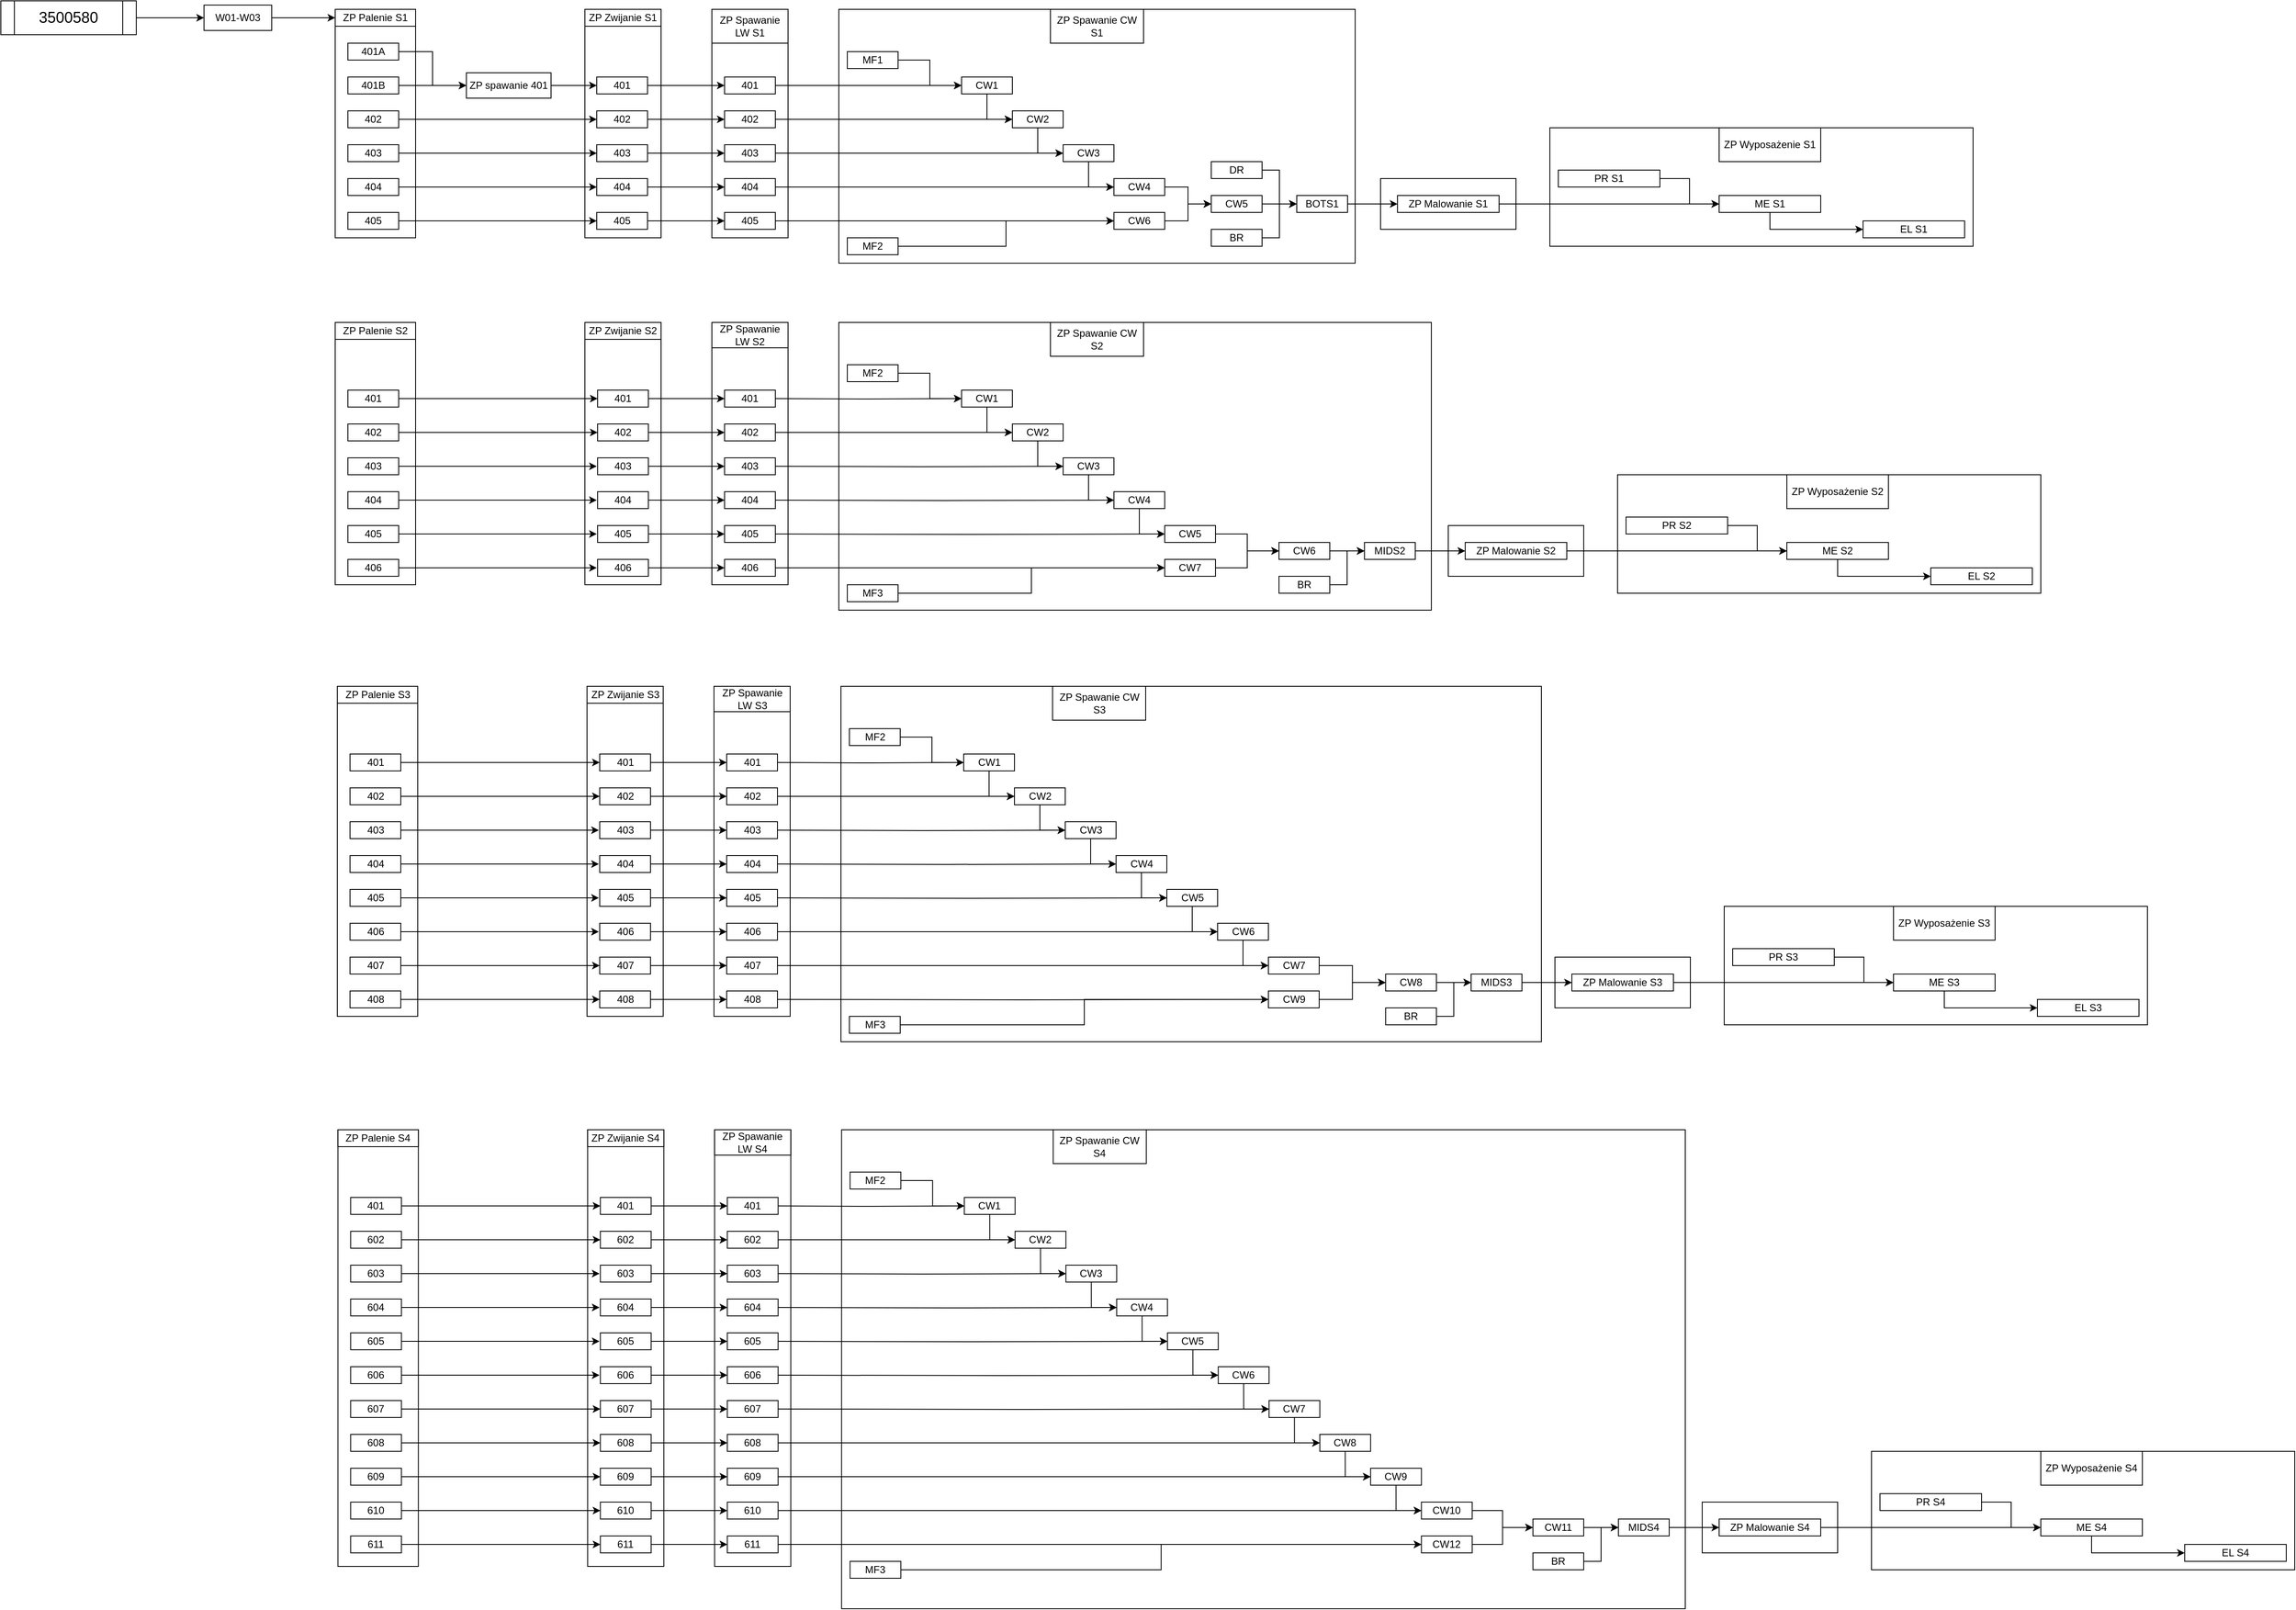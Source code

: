 <mxfile version="24.2.7" type="github">
  <diagram name="Strona-1" id="ludtMGKLYoNglBVRPGG5">
    <mxGraphModel dx="5436" dy="2458" grid="1" gridSize="10" guides="1" tooltips="1" connect="1" arrows="1" fold="1" page="1" pageScale="1" pageWidth="827" pageHeight="1169" math="0" shadow="0">
      <root>
        <mxCell id="0" />
        <mxCell id="1" parent="0" />
        <mxCell id="da1G7Z1QZZnTR9q6aklC-159" value="" style="rounded=0;whiteSpace=wrap;html=1;" vertex="1" parent="1">
          <mxGeometry x="1510" y="360" width="500" height="140" as="geometry" />
        </mxCell>
        <mxCell id="da1G7Z1QZZnTR9q6aklC-158" value="" style="rounded=0;whiteSpace=wrap;html=1;" vertex="1" parent="1">
          <mxGeometry x="1310" y="420" width="160" height="60" as="geometry" />
        </mxCell>
        <mxCell id="da1G7Z1QZZnTR9q6aklC-149" value="" style="rounded=0;whiteSpace=wrap;html=1;" vertex="1" parent="1">
          <mxGeometry x="670" y="220" width="610" height="300" as="geometry" />
        </mxCell>
        <mxCell id="da1G7Z1QZZnTR9q6aklC-117" value="" style="rounded=0;whiteSpace=wrap;html=1;" vertex="1" parent="1">
          <mxGeometry x="520" y="220" width="90" height="270" as="geometry" />
        </mxCell>
        <mxCell id="da1G7Z1QZZnTR9q6aklC-116" value="" style="rounded=0;whiteSpace=wrap;html=1;" vertex="1" parent="1">
          <mxGeometry x="75" y="220" width="95" height="270" as="geometry" />
        </mxCell>
        <mxCell id="da1G7Z1QZZnTR9q6aklC-115" value="" style="rounded=0;whiteSpace=wrap;html=1;" vertex="1" parent="1">
          <mxGeometry x="370" y="220" width="90" height="270" as="geometry" />
        </mxCell>
        <mxCell id="da1G7Z1QZZnTR9q6aklC-8" style="edgeStyle=orthogonalEdgeStyle;rounded=0;orthogonalLoop=1;jettySize=auto;html=1;exitX=1;exitY=0.5;exitDx=0;exitDy=0;entryX=0;entryY=0.5;entryDx=0;entryDy=0;" edge="1" parent="1" source="da1G7Z1QZZnTR9q6aklC-3" target="da1G7Z1QZZnTR9q6aklC-5">
          <mxGeometry relative="1" as="geometry">
            <mxPoint x="80" y="120" as="targetPoint" />
          </mxGeometry>
        </mxCell>
        <mxCell id="da1G7Z1QZZnTR9q6aklC-3" value="&lt;font style=&quot;font-size: 18px;&quot;&gt;3500580&lt;/font&gt;" style="shape=process;whiteSpace=wrap;html=1;backgroundOutline=1;" vertex="1" parent="1">
          <mxGeometry x="-320" y="210" width="160" height="40" as="geometry" />
        </mxCell>
        <mxCell id="da1G7Z1QZZnTR9q6aklC-26" style="edgeStyle=orthogonalEdgeStyle;rounded=0;orthogonalLoop=1;jettySize=auto;html=1;exitX=1;exitY=0.5;exitDx=0;exitDy=0;entryX=0;entryY=0.5;entryDx=0;entryDy=0;" edge="1" parent="1" source="da1G7Z1QZZnTR9q6aklC-5" target="da1G7Z1QZZnTR9q6aklC-11">
          <mxGeometry relative="1" as="geometry" />
        </mxCell>
        <mxCell id="da1G7Z1QZZnTR9q6aklC-5" value="W01-W03" style="rounded=0;whiteSpace=wrap;html=1;" vertex="1" parent="1">
          <mxGeometry x="-80" y="215" width="80" height="30" as="geometry" />
        </mxCell>
        <mxCell id="da1G7Z1QZZnTR9q6aklC-11" value="ZP Palenie S1" style="rounded=0;whiteSpace=wrap;html=1;" vertex="1" parent="1">
          <mxGeometry x="75" y="220" width="95" height="20" as="geometry" />
        </mxCell>
        <mxCell id="da1G7Z1QZZnTR9q6aklC-70" style="edgeStyle=orthogonalEdgeStyle;rounded=0;orthogonalLoop=1;jettySize=auto;html=1;exitX=1;exitY=0.5;exitDx=0;exitDy=0;entryX=0;entryY=0.5;entryDx=0;entryDy=0;" edge="1" parent="1" source="da1G7Z1QZZnTR9q6aklC-61" target="da1G7Z1QZZnTR9q6aklC-67">
          <mxGeometry relative="1" as="geometry">
            <mxPoint x="160" y="290" as="targetPoint" />
            <Array as="points">
              <mxPoint x="190" y="270" />
              <mxPoint x="190" y="310" />
            </Array>
          </mxGeometry>
        </mxCell>
        <mxCell id="da1G7Z1QZZnTR9q6aklC-61" value="401A" style="rounded=0;whiteSpace=wrap;html=1;" vertex="1" parent="1">
          <mxGeometry x="90" y="260" width="60" height="20" as="geometry" />
        </mxCell>
        <mxCell id="da1G7Z1QZZnTR9q6aklC-71" style="edgeStyle=orthogonalEdgeStyle;rounded=0;orthogonalLoop=1;jettySize=auto;html=1;exitX=1;exitY=0.5;exitDx=0;exitDy=0;entryX=0;entryY=0.5;entryDx=0;entryDy=0;" edge="1" parent="1" source="da1G7Z1QZZnTR9q6aklC-62" target="da1G7Z1QZZnTR9q6aklC-67">
          <mxGeometry relative="1" as="geometry">
            <mxPoint x="170" y="299.759" as="targetPoint" />
          </mxGeometry>
        </mxCell>
        <mxCell id="da1G7Z1QZZnTR9q6aklC-62" value="401B" style="rounded=0;whiteSpace=wrap;html=1;" vertex="1" parent="1">
          <mxGeometry x="90" y="300" width="60" height="20" as="geometry" />
        </mxCell>
        <mxCell id="da1G7Z1QZZnTR9q6aklC-79" style="edgeStyle=orthogonalEdgeStyle;rounded=0;orthogonalLoop=1;jettySize=auto;html=1;exitX=1;exitY=0.5;exitDx=0;exitDy=0;entryX=0;entryY=0.5;entryDx=0;entryDy=0;" edge="1" parent="1" source="da1G7Z1QZZnTR9q6aklC-63" target="da1G7Z1QZZnTR9q6aklC-74">
          <mxGeometry relative="1" as="geometry" />
        </mxCell>
        <mxCell id="da1G7Z1QZZnTR9q6aklC-63" value="402" style="rounded=0;whiteSpace=wrap;html=1;" vertex="1" parent="1">
          <mxGeometry x="90" y="340" width="60" height="20" as="geometry" />
        </mxCell>
        <mxCell id="da1G7Z1QZZnTR9q6aklC-80" style="edgeStyle=orthogonalEdgeStyle;rounded=0;orthogonalLoop=1;jettySize=auto;html=1;exitX=1;exitY=0.5;exitDx=0;exitDy=0;entryX=0;entryY=0.5;entryDx=0;entryDy=0;" edge="1" parent="1" source="da1G7Z1QZZnTR9q6aklC-64" target="da1G7Z1QZZnTR9q6aklC-75">
          <mxGeometry relative="1" as="geometry" />
        </mxCell>
        <mxCell id="da1G7Z1QZZnTR9q6aklC-64" value="403" style="rounded=0;whiteSpace=wrap;html=1;" vertex="1" parent="1">
          <mxGeometry x="90" y="380" width="60" height="20" as="geometry" />
        </mxCell>
        <mxCell id="da1G7Z1QZZnTR9q6aklC-81" style="edgeStyle=orthogonalEdgeStyle;rounded=0;orthogonalLoop=1;jettySize=auto;html=1;exitX=1;exitY=0.5;exitDx=0;exitDy=0;entryX=0;entryY=0.5;entryDx=0;entryDy=0;" edge="1" parent="1" source="da1G7Z1QZZnTR9q6aklC-65" target="da1G7Z1QZZnTR9q6aklC-76">
          <mxGeometry relative="1" as="geometry" />
        </mxCell>
        <mxCell id="da1G7Z1QZZnTR9q6aklC-65" value="404" style="rounded=0;whiteSpace=wrap;html=1;" vertex="1" parent="1">
          <mxGeometry x="90" y="420" width="60" height="20" as="geometry" />
        </mxCell>
        <mxCell id="da1G7Z1QZZnTR9q6aklC-82" style="edgeStyle=orthogonalEdgeStyle;rounded=0;orthogonalLoop=1;jettySize=auto;html=1;exitX=1;exitY=0.5;exitDx=0;exitDy=0;entryX=0;entryY=0.5;entryDx=0;entryDy=0;" edge="1" parent="1" source="da1G7Z1QZZnTR9q6aklC-66" target="da1G7Z1QZZnTR9q6aklC-77">
          <mxGeometry relative="1" as="geometry" />
        </mxCell>
        <mxCell id="da1G7Z1QZZnTR9q6aklC-66" value="405" style="rounded=0;whiteSpace=wrap;html=1;" vertex="1" parent="1">
          <mxGeometry x="90" y="460" width="60" height="20" as="geometry" />
        </mxCell>
        <mxCell id="da1G7Z1QZZnTR9q6aklC-78" style="edgeStyle=orthogonalEdgeStyle;rounded=0;orthogonalLoop=1;jettySize=auto;html=1;exitX=1;exitY=0.5;exitDx=0;exitDy=0;entryX=0;entryY=0.5;entryDx=0;entryDy=0;" edge="1" parent="1" source="da1G7Z1QZZnTR9q6aklC-67" target="da1G7Z1QZZnTR9q6aklC-73">
          <mxGeometry relative="1" as="geometry" />
        </mxCell>
        <mxCell id="da1G7Z1QZZnTR9q6aklC-67" value="ZP spawanie 401" style="rounded=0;whiteSpace=wrap;html=1;" vertex="1" parent="1">
          <mxGeometry x="230" y="295" width="100" height="30" as="geometry" />
        </mxCell>
        <mxCell id="da1G7Z1QZZnTR9q6aklC-72" value="ZP Zwijanie S1" style="rounded=0;whiteSpace=wrap;html=1;" vertex="1" parent="1">
          <mxGeometry x="370" y="220" width="90" height="20" as="geometry" />
        </mxCell>
        <mxCell id="da1G7Z1QZZnTR9q6aklC-89" style="edgeStyle=orthogonalEdgeStyle;rounded=0;orthogonalLoop=1;jettySize=auto;html=1;exitX=1;exitY=0.5;exitDx=0;exitDy=0;" edge="1" parent="1" source="da1G7Z1QZZnTR9q6aklC-73" target="da1G7Z1QZZnTR9q6aklC-84">
          <mxGeometry relative="1" as="geometry" />
        </mxCell>
        <mxCell id="da1G7Z1QZZnTR9q6aklC-73" value="401" style="rounded=0;whiteSpace=wrap;html=1;" vertex="1" parent="1">
          <mxGeometry x="384" y="300" width="60" height="20" as="geometry" />
        </mxCell>
        <mxCell id="da1G7Z1QZZnTR9q6aklC-90" style="edgeStyle=orthogonalEdgeStyle;rounded=0;orthogonalLoop=1;jettySize=auto;html=1;exitX=1;exitY=0.5;exitDx=0;exitDy=0;entryX=0;entryY=0.5;entryDx=0;entryDy=0;" edge="1" parent="1" source="da1G7Z1QZZnTR9q6aklC-74" target="da1G7Z1QZZnTR9q6aklC-85">
          <mxGeometry relative="1" as="geometry" />
        </mxCell>
        <mxCell id="da1G7Z1QZZnTR9q6aklC-74" value="402" style="rounded=0;whiteSpace=wrap;html=1;" vertex="1" parent="1">
          <mxGeometry x="384" y="340" width="60" height="20" as="geometry" />
        </mxCell>
        <mxCell id="da1G7Z1QZZnTR9q6aklC-91" style="edgeStyle=orthogonalEdgeStyle;rounded=0;orthogonalLoop=1;jettySize=auto;html=1;exitX=1;exitY=0.5;exitDx=0;exitDy=0;entryX=0;entryY=0.5;entryDx=0;entryDy=0;" edge="1" parent="1" source="da1G7Z1QZZnTR9q6aklC-75" target="da1G7Z1QZZnTR9q6aklC-86">
          <mxGeometry relative="1" as="geometry" />
        </mxCell>
        <mxCell id="da1G7Z1QZZnTR9q6aklC-75" value="403" style="rounded=0;whiteSpace=wrap;html=1;" vertex="1" parent="1">
          <mxGeometry x="384" y="380" width="60" height="20" as="geometry" />
        </mxCell>
        <mxCell id="da1G7Z1QZZnTR9q6aklC-92" style="edgeStyle=orthogonalEdgeStyle;rounded=0;orthogonalLoop=1;jettySize=auto;html=1;exitX=1;exitY=0.5;exitDx=0;exitDy=0;entryX=0;entryY=0.5;entryDx=0;entryDy=0;" edge="1" parent="1" source="da1G7Z1QZZnTR9q6aklC-76" target="da1G7Z1QZZnTR9q6aklC-87">
          <mxGeometry relative="1" as="geometry" />
        </mxCell>
        <mxCell id="da1G7Z1QZZnTR9q6aklC-76" value="404" style="rounded=0;whiteSpace=wrap;html=1;" vertex="1" parent="1">
          <mxGeometry x="384" y="420" width="60" height="20" as="geometry" />
        </mxCell>
        <mxCell id="da1G7Z1QZZnTR9q6aklC-93" style="edgeStyle=orthogonalEdgeStyle;rounded=0;orthogonalLoop=1;jettySize=auto;html=1;exitX=1;exitY=0.5;exitDx=0;exitDy=0;entryX=0;entryY=0.5;entryDx=0;entryDy=0;" edge="1" parent="1" source="da1G7Z1QZZnTR9q6aklC-77" target="da1G7Z1QZZnTR9q6aklC-88">
          <mxGeometry relative="1" as="geometry" />
        </mxCell>
        <mxCell id="da1G7Z1QZZnTR9q6aklC-77" value="405" style="rounded=0;whiteSpace=wrap;html=1;" vertex="1" parent="1">
          <mxGeometry x="384" y="460" width="60" height="20" as="geometry" />
        </mxCell>
        <mxCell id="da1G7Z1QZZnTR9q6aklC-83" value="ZP Spawanie LW S1" style="rounded=0;whiteSpace=wrap;html=1;" vertex="1" parent="1">
          <mxGeometry x="520" y="220" width="90" height="40" as="geometry" />
        </mxCell>
        <mxCell id="da1G7Z1QZZnTR9q6aklC-105" style="edgeStyle=orthogonalEdgeStyle;rounded=0;orthogonalLoop=1;jettySize=auto;html=1;exitX=1;exitY=0.5;exitDx=0;exitDy=0;entryX=0;entryY=0.5;entryDx=0;entryDy=0;" edge="1" parent="1" source="da1G7Z1QZZnTR9q6aklC-84" target="da1G7Z1QZZnTR9q6aklC-96">
          <mxGeometry relative="1" as="geometry" />
        </mxCell>
        <mxCell id="da1G7Z1QZZnTR9q6aklC-84" value="401" style="rounded=0;whiteSpace=wrap;html=1;" vertex="1" parent="1">
          <mxGeometry x="535" y="300" width="60" height="20" as="geometry" />
        </mxCell>
        <mxCell id="da1G7Z1QZZnTR9q6aklC-108" style="edgeStyle=orthogonalEdgeStyle;rounded=0;orthogonalLoop=1;jettySize=auto;html=1;exitX=1;exitY=0.5;exitDx=0;exitDy=0;entryX=0;entryY=0.5;entryDx=0;entryDy=0;" edge="1" parent="1" source="da1G7Z1QZZnTR9q6aklC-85" target="da1G7Z1QZZnTR9q6aklC-107">
          <mxGeometry relative="1" as="geometry">
            <Array as="points">
              <mxPoint x="660" y="350" />
              <mxPoint x="660" y="350" />
            </Array>
          </mxGeometry>
        </mxCell>
        <mxCell id="da1G7Z1QZZnTR9q6aklC-85" value="402" style="rounded=0;whiteSpace=wrap;html=1;" vertex="1" parent="1">
          <mxGeometry x="535" y="340" width="60" height="20" as="geometry" />
        </mxCell>
        <mxCell id="da1G7Z1QZZnTR9q6aklC-112" style="edgeStyle=orthogonalEdgeStyle;rounded=0;orthogonalLoop=1;jettySize=auto;html=1;exitX=1;exitY=0.5;exitDx=0;exitDy=0;entryX=0;entryY=0.5;entryDx=0;entryDy=0;" edge="1" parent="1" source="da1G7Z1QZZnTR9q6aklC-86" target="da1G7Z1QZZnTR9q6aklC-110">
          <mxGeometry relative="1" as="geometry" />
        </mxCell>
        <mxCell id="da1G7Z1QZZnTR9q6aklC-86" value="403" style="rounded=0;whiteSpace=wrap;html=1;" vertex="1" parent="1">
          <mxGeometry x="535" y="380" width="60" height="20" as="geometry" />
        </mxCell>
        <mxCell id="da1G7Z1QZZnTR9q6aklC-124" style="edgeStyle=orthogonalEdgeStyle;rounded=0;orthogonalLoop=1;jettySize=auto;html=1;exitX=1;exitY=0.5;exitDx=0;exitDy=0;entryX=0;entryY=0.5;entryDx=0;entryDy=0;" edge="1" parent="1" source="da1G7Z1QZZnTR9q6aklC-87" target="da1G7Z1QZZnTR9q6aklC-122">
          <mxGeometry relative="1" as="geometry" />
        </mxCell>
        <mxCell id="da1G7Z1QZZnTR9q6aklC-87" value="404" style="rounded=0;whiteSpace=wrap;html=1;" vertex="1" parent="1">
          <mxGeometry x="535" y="420" width="60" height="20" as="geometry" />
        </mxCell>
        <mxCell id="da1G7Z1QZZnTR9q6aklC-127" style="edgeStyle=orthogonalEdgeStyle;rounded=0;orthogonalLoop=1;jettySize=auto;html=1;exitX=1;exitY=0.5;exitDx=0;exitDy=0;" edge="1" parent="1" source="da1G7Z1QZZnTR9q6aklC-88" target="da1G7Z1QZZnTR9q6aklC-125">
          <mxGeometry relative="1" as="geometry" />
        </mxCell>
        <mxCell id="da1G7Z1QZZnTR9q6aklC-88" value="405" style="rounded=0;whiteSpace=wrap;html=1;" vertex="1" parent="1">
          <mxGeometry x="535" y="460" width="60" height="20" as="geometry" />
        </mxCell>
        <mxCell id="da1G7Z1QZZnTR9q6aklC-94" value="ZP Spawanie CW S1" style="rounded=0;whiteSpace=wrap;html=1;" vertex="1" parent="1">
          <mxGeometry x="920" y="220" width="110" height="40" as="geometry" />
        </mxCell>
        <mxCell id="da1G7Z1QZZnTR9q6aklC-144" style="edgeStyle=orthogonalEdgeStyle;rounded=0;orthogonalLoop=1;jettySize=auto;html=1;exitX=1;exitY=0.5;exitDx=0;exitDy=0;entryX=0;entryY=0.5;entryDx=0;entryDy=0;" edge="1" parent="1" source="da1G7Z1QZZnTR9q6aklC-95" target="da1G7Z1QZZnTR9q6aklC-96">
          <mxGeometry relative="1" as="geometry" />
        </mxCell>
        <mxCell id="da1G7Z1QZZnTR9q6aklC-95" value="MF1" style="rounded=0;whiteSpace=wrap;html=1;" vertex="1" parent="1">
          <mxGeometry x="680" y="270" width="60" height="20" as="geometry" />
        </mxCell>
        <mxCell id="da1G7Z1QZZnTR9q6aklC-145" style="edgeStyle=orthogonalEdgeStyle;rounded=0;orthogonalLoop=1;jettySize=auto;html=1;exitX=0.5;exitY=1;exitDx=0;exitDy=0;entryX=0;entryY=0.5;entryDx=0;entryDy=0;" edge="1" parent="1" source="da1G7Z1QZZnTR9q6aklC-96" target="da1G7Z1QZZnTR9q6aklC-107">
          <mxGeometry relative="1" as="geometry" />
        </mxCell>
        <mxCell id="da1G7Z1QZZnTR9q6aklC-96" value="CW1" style="rounded=0;whiteSpace=wrap;html=1;" vertex="1" parent="1">
          <mxGeometry x="815" y="300" width="60" height="20" as="geometry" />
        </mxCell>
        <mxCell id="da1G7Z1QZZnTR9q6aklC-146" style="edgeStyle=orthogonalEdgeStyle;rounded=0;orthogonalLoop=1;jettySize=auto;html=1;exitX=0.5;exitY=1;exitDx=0;exitDy=0;entryX=0;entryY=0.5;entryDx=0;entryDy=0;" edge="1" parent="1" source="da1G7Z1QZZnTR9q6aklC-107" target="da1G7Z1QZZnTR9q6aklC-110">
          <mxGeometry relative="1" as="geometry" />
        </mxCell>
        <mxCell id="da1G7Z1QZZnTR9q6aklC-107" value="CW2" style="rounded=0;whiteSpace=wrap;html=1;" vertex="1" parent="1">
          <mxGeometry x="875" y="340" width="60" height="20" as="geometry" />
        </mxCell>
        <mxCell id="da1G7Z1QZZnTR9q6aklC-147" style="edgeStyle=orthogonalEdgeStyle;rounded=0;orthogonalLoop=1;jettySize=auto;html=1;exitX=0.5;exitY=1;exitDx=0;exitDy=0;entryX=0;entryY=0.5;entryDx=0;entryDy=0;" edge="1" parent="1" source="da1G7Z1QZZnTR9q6aklC-110" target="da1G7Z1QZZnTR9q6aklC-122">
          <mxGeometry relative="1" as="geometry" />
        </mxCell>
        <mxCell id="da1G7Z1QZZnTR9q6aklC-110" value="CW3" style="rounded=0;whiteSpace=wrap;html=1;" vertex="1" parent="1">
          <mxGeometry x="935" y="380" width="60" height="20" as="geometry" />
        </mxCell>
        <mxCell id="da1G7Z1QZZnTR9q6aklC-130" style="edgeStyle=orthogonalEdgeStyle;rounded=0;orthogonalLoop=1;jettySize=auto;html=1;exitX=1;exitY=0.5;exitDx=0;exitDy=0;entryX=0;entryY=0.5;entryDx=0;entryDy=0;" edge="1" parent="1" source="da1G7Z1QZZnTR9q6aklC-122" target="da1G7Z1QZZnTR9q6aklC-129">
          <mxGeometry relative="1" as="geometry" />
        </mxCell>
        <mxCell id="da1G7Z1QZZnTR9q6aklC-122" value="CW4" style="rounded=0;whiteSpace=wrap;html=1;" vertex="1" parent="1">
          <mxGeometry x="995" y="420" width="60" height="20" as="geometry" />
        </mxCell>
        <mxCell id="da1G7Z1QZZnTR9q6aklC-131" style="edgeStyle=orthogonalEdgeStyle;rounded=0;orthogonalLoop=1;jettySize=auto;html=1;exitX=1;exitY=0.5;exitDx=0;exitDy=0;entryX=0;entryY=0.5;entryDx=0;entryDy=0;" edge="1" parent="1" source="da1G7Z1QZZnTR9q6aklC-125" target="da1G7Z1QZZnTR9q6aklC-129">
          <mxGeometry relative="1" as="geometry" />
        </mxCell>
        <mxCell id="da1G7Z1QZZnTR9q6aklC-125" value="CW6" style="rounded=0;whiteSpace=wrap;html=1;" vertex="1" parent="1">
          <mxGeometry x="995" y="460" width="60" height="20" as="geometry" />
        </mxCell>
        <mxCell id="da1G7Z1QZZnTR9q6aklC-148" style="edgeStyle=orthogonalEdgeStyle;rounded=0;orthogonalLoop=1;jettySize=auto;html=1;exitX=1;exitY=0.5;exitDx=0;exitDy=0;entryX=0;entryY=0.5;entryDx=0;entryDy=0;" edge="1" parent="1" source="da1G7Z1QZZnTR9q6aklC-126" target="da1G7Z1QZZnTR9q6aklC-125">
          <mxGeometry relative="1" as="geometry" />
        </mxCell>
        <mxCell id="da1G7Z1QZZnTR9q6aklC-126" value="MF2" style="rounded=0;whiteSpace=wrap;html=1;" vertex="1" parent="1">
          <mxGeometry x="680" y="490" width="60" height="20" as="geometry" />
        </mxCell>
        <mxCell id="da1G7Z1QZZnTR9q6aklC-140" style="edgeStyle=orthogonalEdgeStyle;rounded=0;orthogonalLoop=1;jettySize=auto;html=1;exitX=1;exitY=0.5;exitDx=0;exitDy=0;" edge="1" parent="1" source="da1G7Z1QZZnTR9q6aklC-129" target="da1G7Z1QZZnTR9q6aklC-138">
          <mxGeometry relative="1" as="geometry" />
        </mxCell>
        <mxCell id="da1G7Z1QZZnTR9q6aklC-129" value="CW5" style="rounded=0;whiteSpace=wrap;html=1;" vertex="1" parent="1">
          <mxGeometry x="1110" y="440" width="60" height="20" as="geometry" />
        </mxCell>
        <mxCell id="da1G7Z1QZZnTR9q6aklC-142" style="edgeStyle=orthogonalEdgeStyle;rounded=0;orthogonalLoop=1;jettySize=auto;html=1;exitX=1;exitY=0.5;exitDx=0;exitDy=0;entryX=0;entryY=0.5;entryDx=0;entryDy=0;" edge="1" parent="1" source="da1G7Z1QZZnTR9q6aklC-136" target="da1G7Z1QZZnTR9q6aklC-138">
          <mxGeometry relative="1" as="geometry" />
        </mxCell>
        <mxCell id="da1G7Z1QZZnTR9q6aklC-136" value="BR" style="rounded=0;whiteSpace=wrap;html=1;" vertex="1" parent="1">
          <mxGeometry x="1110" y="480" width="60" height="20" as="geometry" />
        </mxCell>
        <mxCell id="da1G7Z1QZZnTR9q6aklC-143" style="edgeStyle=orthogonalEdgeStyle;rounded=0;orthogonalLoop=1;jettySize=auto;html=1;exitX=1;exitY=0.5;exitDx=0;exitDy=0;entryX=0;entryY=0.5;entryDx=0;entryDy=0;" edge="1" parent="1" source="da1G7Z1QZZnTR9q6aklC-137" target="da1G7Z1QZZnTR9q6aklC-138">
          <mxGeometry relative="1" as="geometry" />
        </mxCell>
        <mxCell id="da1G7Z1QZZnTR9q6aklC-137" value="DR" style="rounded=0;whiteSpace=wrap;html=1;" vertex="1" parent="1">
          <mxGeometry x="1110" y="400" width="60" height="20" as="geometry" />
        </mxCell>
        <mxCell id="da1G7Z1QZZnTR9q6aklC-151" style="edgeStyle=orthogonalEdgeStyle;rounded=0;orthogonalLoop=1;jettySize=auto;html=1;exitX=1;exitY=0.5;exitDx=0;exitDy=0;entryX=0;entryY=0.5;entryDx=0;entryDy=0;" edge="1" parent="1" source="da1G7Z1QZZnTR9q6aklC-138" target="da1G7Z1QZZnTR9q6aklC-150">
          <mxGeometry relative="1" as="geometry" />
        </mxCell>
        <mxCell id="da1G7Z1QZZnTR9q6aklC-138" value="BOTS1" style="rounded=0;whiteSpace=wrap;html=1;" vertex="1" parent="1">
          <mxGeometry x="1211" y="440" width="60" height="20" as="geometry" />
        </mxCell>
        <mxCell id="da1G7Z1QZZnTR9q6aklC-155" style="edgeStyle=orthogonalEdgeStyle;rounded=0;orthogonalLoop=1;jettySize=auto;html=1;exitX=1;exitY=0.5;exitDx=0;exitDy=0;entryX=0;entryY=0.5;entryDx=0;entryDy=0;" edge="1" parent="1" source="da1G7Z1QZZnTR9q6aklC-150" target="da1G7Z1QZZnTR9q6aklC-153">
          <mxGeometry relative="1" as="geometry">
            <Array as="points">
              <mxPoint x="1610" y="450" />
              <mxPoint x="1610" y="450" />
            </Array>
          </mxGeometry>
        </mxCell>
        <mxCell id="da1G7Z1QZZnTR9q6aklC-150" value="ZP Malowanie S1" style="rounded=0;whiteSpace=wrap;html=1;" vertex="1" parent="1">
          <mxGeometry x="1330" y="440" width="120" height="20" as="geometry" />
        </mxCell>
        <mxCell id="da1G7Z1QZZnTR9q6aklC-154" style="edgeStyle=orthogonalEdgeStyle;rounded=0;orthogonalLoop=1;jettySize=auto;html=1;exitX=1;exitY=0.5;exitDx=0;exitDy=0;entryX=0;entryY=0.5;entryDx=0;entryDy=0;" edge="1" parent="1" source="da1G7Z1QZZnTR9q6aklC-152" target="da1G7Z1QZZnTR9q6aklC-153">
          <mxGeometry relative="1" as="geometry" />
        </mxCell>
        <mxCell id="da1G7Z1QZZnTR9q6aklC-152" value="PR S1" style="rounded=0;whiteSpace=wrap;html=1;" vertex="1" parent="1">
          <mxGeometry x="1520" y="410" width="120" height="20" as="geometry" />
        </mxCell>
        <mxCell id="da1G7Z1QZZnTR9q6aklC-157" style="edgeStyle=orthogonalEdgeStyle;rounded=0;orthogonalLoop=1;jettySize=auto;html=1;exitX=0.5;exitY=1;exitDx=0;exitDy=0;entryX=0;entryY=0.5;entryDx=0;entryDy=0;" edge="1" parent="1" source="da1G7Z1QZZnTR9q6aklC-153" target="da1G7Z1QZZnTR9q6aklC-156">
          <mxGeometry relative="1" as="geometry" />
        </mxCell>
        <mxCell id="da1G7Z1QZZnTR9q6aklC-153" value="ME S1" style="rounded=0;whiteSpace=wrap;html=1;" vertex="1" parent="1">
          <mxGeometry x="1710" y="440" width="120" height="20" as="geometry" />
        </mxCell>
        <mxCell id="da1G7Z1QZZnTR9q6aklC-156" value="EL S1" style="rounded=0;whiteSpace=wrap;html=1;" vertex="1" parent="1">
          <mxGeometry x="1880" y="470" width="120" height="20" as="geometry" />
        </mxCell>
        <mxCell id="da1G7Z1QZZnTR9q6aklC-160" value="ZP Wyposażenie S1" style="rounded=0;whiteSpace=wrap;html=1;" vertex="1" parent="1">
          <mxGeometry x="1710" y="360" width="120" height="40" as="geometry" />
        </mxCell>
        <mxCell id="da1G7Z1QZZnTR9q6aklC-161" value="" style="rounded=0;whiteSpace=wrap;html=1;" vertex="1" parent="1">
          <mxGeometry x="1590" y="770" width="500" height="140" as="geometry" />
        </mxCell>
        <mxCell id="da1G7Z1QZZnTR9q6aklC-162" value="" style="rounded=0;whiteSpace=wrap;html=1;" vertex="1" parent="1">
          <mxGeometry x="1390" y="830" width="160" height="60" as="geometry" />
        </mxCell>
        <mxCell id="da1G7Z1QZZnTR9q6aklC-163" value="" style="rounded=0;whiteSpace=wrap;html=1;" vertex="1" parent="1">
          <mxGeometry x="670" y="590" width="700" height="340" as="geometry" />
        </mxCell>
        <mxCell id="da1G7Z1QZZnTR9q6aklC-164" value="" style="rounded=0;whiteSpace=wrap;html=1;" vertex="1" parent="1">
          <mxGeometry x="520" y="590" width="90" height="310" as="geometry" />
        </mxCell>
        <mxCell id="da1G7Z1QZZnTR9q6aklC-165" value="" style="rounded=0;whiteSpace=wrap;html=1;" vertex="1" parent="1">
          <mxGeometry x="75" y="590" width="95" height="310" as="geometry" />
        </mxCell>
        <mxCell id="da1G7Z1QZZnTR9q6aklC-166" value="" style="rounded=0;whiteSpace=wrap;html=1;" vertex="1" parent="1">
          <mxGeometry x="370" y="590" width="90" height="310" as="geometry" />
        </mxCell>
        <mxCell id="da1G7Z1QZZnTR9q6aklC-167" value="ZP Palenie S2" style="rounded=0;whiteSpace=wrap;html=1;" vertex="1" parent="1">
          <mxGeometry x="75" y="590" width="95" height="20" as="geometry" />
        </mxCell>
        <mxCell id="da1G7Z1QZZnTR9q6aklC-249" style="edgeStyle=orthogonalEdgeStyle;rounded=0;orthogonalLoop=1;jettySize=auto;html=1;exitX=1;exitY=0.5;exitDx=0;exitDy=0;" edge="1" parent="1" source="da1G7Z1QZZnTR9q6aklC-169" target="da1G7Z1QZZnTR9q6aklC-237">
          <mxGeometry relative="1" as="geometry" />
        </mxCell>
        <mxCell id="da1G7Z1QZZnTR9q6aklC-169" value="401" style="rounded=0;whiteSpace=wrap;html=1;" vertex="1" parent="1">
          <mxGeometry x="90" y="670" width="60" height="20" as="geometry" />
        </mxCell>
        <mxCell id="da1G7Z1QZZnTR9q6aklC-250" style="edgeStyle=orthogonalEdgeStyle;rounded=0;orthogonalLoop=1;jettySize=auto;html=1;exitX=1;exitY=0.5;exitDx=0;exitDy=0;" edge="1" parent="1" source="da1G7Z1QZZnTR9q6aklC-171" target="da1G7Z1QZZnTR9q6aklC-238">
          <mxGeometry relative="1" as="geometry" />
        </mxCell>
        <mxCell id="da1G7Z1QZZnTR9q6aklC-171" value="402" style="rounded=0;whiteSpace=wrap;html=1;" vertex="1" parent="1">
          <mxGeometry x="90" y="710" width="60" height="20" as="geometry" />
        </mxCell>
        <mxCell id="da1G7Z1QZZnTR9q6aklC-172" style="edgeStyle=orthogonalEdgeStyle;rounded=0;orthogonalLoop=1;jettySize=auto;html=1;exitX=1;exitY=0.5;exitDx=0;exitDy=0;entryX=0;entryY=0.5;entryDx=0;entryDy=0;" edge="1" parent="1" source="da1G7Z1QZZnTR9q6aklC-173">
          <mxGeometry relative="1" as="geometry">
            <mxPoint x="384" y="760" as="targetPoint" />
          </mxGeometry>
        </mxCell>
        <mxCell id="da1G7Z1QZZnTR9q6aklC-173" value="403" style="rounded=0;whiteSpace=wrap;html=1;" vertex="1" parent="1">
          <mxGeometry x="90" y="750" width="60" height="20" as="geometry" />
        </mxCell>
        <mxCell id="da1G7Z1QZZnTR9q6aklC-174" style="edgeStyle=orthogonalEdgeStyle;rounded=0;orthogonalLoop=1;jettySize=auto;html=1;exitX=1;exitY=0.5;exitDx=0;exitDy=0;entryX=0;entryY=0.5;entryDx=0;entryDy=0;" edge="1" parent="1" source="da1G7Z1QZZnTR9q6aklC-175">
          <mxGeometry relative="1" as="geometry">
            <mxPoint x="384" y="800" as="targetPoint" />
          </mxGeometry>
        </mxCell>
        <mxCell id="da1G7Z1QZZnTR9q6aklC-175" value="404" style="rounded=0;whiteSpace=wrap;html=1;" vertex="1" parent="1">
          <mxGeometry x="90" y="790" width="60" height="20" as="geometry" />
        </mxCell>
        <mxCell id="da1G7Z1QZZnTR9q6aklC-176" style="edgeStyle=orthogonalEdgeStyle;rounded=0;orthogonalLoop=1;jettySize=auto;html=1;exitX=1;exitY=0.5;exitDx=0;exitDy=0;entryX=0;entryY=0.5;entryDx=0;entryDy=0;" edge="1" parent="1" source="da1G7Z1QZZnTR9q6aklC-177">
          <mxGeometry relative="1" as="geometry">
            <mxPoint x="384" y="840" as="targetPoint" />
          </mxGeometry>
        </mxCell>
        <mxCell id="da1G7Z1QZZnTR9q6aklC-177" value="405" style="rounded=0;whiteSpace=wrap;html=1;" vertex="1" parent="1">
          <mxGeometry x="90" y="830" width="60" height="20" as="geometry" />
        </mxCell>
        <mxCell id="da1G7Z1QZZnTR9q6aklC-178" style="edgeStyle=orthogonalEdgeStyle;rounded=0;orthogonalLoop=1;jettySize=auto;html=1;exitX=1;exitY=0.5;exitDx=0;exitDy=0;entryX=0;entryY=0.5;entryDx=0;entryDy=0;" edge="1" parent="1" source="da1G7Z1QZZnTR9q6aklC-179">
          <mxGeometry relative="1" as="geometry">
            <mxPoint x="384" y="880" as="targetPoint" />
          </mxGeometry>
        </mxCell>
        <mxCell id="da1G7Z1QZZnTR9q6aklC-179" value="406" style="rounded=0;whiteSpace=wrap;html=1;" vertex="1" parent="1">
          <mxGeometry x="90" y="870" width="60" height="20" as="geometry" />
        </mxCell>
        <mxCell id="da1G7Z1QZZnTR9q6aklC-182" value="ZP Zwijanie S2" style="rounded=0;whiteSpace=wrap;html=1;" vertex="1" parent="1">
          <mxGeometry x="370" y="590" width="90" height="20" as="geometry" />
        </mxCell>
        <mxCell id="da1G7Z1QZZnTR9q6aklC-193" value="ZP Spawanie LW S2" style="rounded=0;whiteSpace=wrap;html=1;" vertex="1" parent="1">
          <mxGeometry x="520" y="590" width="90" height="30" as="geometry" />
        </mxCell>
        <mxCell id="da1G7Z1QZZnTR9q6aklC-194" style="edgeStyle=orthogonalEdgeStyle;rounded=0;orthogonalLoop=1;jettySize=auto;html=1;exitX=1;exitY=0.5;exitDx=0;exitDy=0;entryX=0;entryY=0.5;entryDx=0;entryDy=0;" edge="1" parent="1" target="da1G7Z1QZZnTR9q6aklC-208">
          <mxGeometry relative="1" as="geometry">
            <mxPoint x="595" y="680" as="sourcePoint" />
          </mxGeometry>
        </mxCell>
        <mxCell id="da1G7Z1QZZnTR9q6aklC-196" style="edgeStyle=orthogonalEdgeStyle;rounded=0;orthogonalLoop=1;jettySize=auto;html=1;exitX=1;exitY=0.5;exitDx=0;exitDy=0;entryX=0;entryY=0.5;entryDx=0;entryDy=0;" edge="1" parent="1" target="da1G7Z1QZZnTR9q6aklC-210">
          <mxGeometry relative="1" as="geometry">
            <Array as="points">
              <mxPoint x="660" y="720" />
              <mxPoint x="660" y="720" />
            </Array>
            <mxPoint x="595" y="720" as="sourcePoint" />
          </mxGeometry>
        </mxCell>
        <mxCell id="da1G7Z1QZZnTR9q6aklC-198" style="edgeStyle=orthogonalEdgeStyle;rounded=0;orthogonalLoop=1;jettySize=auto;html=1;exitX=1;exitY=0.5;exitDx=0;exitDy=0;entryX=0;entryY=0.5;entryDx=0;entryDy=0;" edge="1" parent="1" target="da1G7Z1QZZnTR9q6aklC-212">
          <mxGeometry relative="1" as="geometry">
            <mxPoint x="595" y="760" as="sourcePoint" />
          </mxGeometry>
        </mxCell>
        <mxCell id="da1G7Z1QZZnTR9q6aklC-200" style="edgeStyle=orthogonalEdgeStyle;rounded=0;orthogonalLoop=1;jettySize=auto;html=1;exitX=1;exitY=0.5;exitDx=0;exitDy=0;entryX=0;entryY=0.5;entryDx=0;entryDy=0;" edge="1" parent="1" target="da1G7Z1QZZnTR9q6aklC-214">
          <mxGeometry relative="1" as="geometry">
            <mxPoint x="595" y="800" as="sourcePoint" />
          </mxGeometry>
        </mxCell>
        <mxCell id="da1G7Z1QZZnTR9q6aklC-202" style="edgeStyle=orthogonalEdgeStyle;rounded=0;orthogonalLoop=1;jettySize=auto;html=1;exitX=1;exitY=0.5;exitDx=0;exitDy=0;" edge="1" parent="1" target="da1G7Z1QZZnTR9q6aklC-257">
          <mxGeometry relative="1" as="geometry">
            <mxPoint x="595" y="840" as="sourcePoint" />
          </mxGeometry>
        </mxCell>
        <mxCell id="da1G7Z1QZZnTR9q6aklC-204" value="ZP Spawanie CW S2" style="rounded=0;whiteSpace=wrap;html=1;" vertex="1" parent="1">
          <mxGeometry x="920" y="590" width="110" height="40" as="geometry" />
        </mxCell>
        <mxCell id="da1G7Z1QZZnTR9q6aklC-205" style="edgeStyle=orthogonalEdgeStyle;rounded=0;orthogonalLoop=1;jettySize=auto;html=1;exitX=1;exitY=0.5;exitDx=0;exitDy=0;entryX=0;entryY=0.5;entryDx=0;entryDy=0;" edge="1" parent="1" source="da1G7Z1QZZnTR9q6aklC-206" target="da1G7Z1QZZnTR9q6aklC-208">
          <mxGeometry relative="1" as="geometry" />
        </mxCell>
        <mxCell id="da1G7Z1QZZnTR9q6aklC-206" value="MF2" style="rounded=0;whiteSpace=wrap;html=1;" vertex="1" parent="1">
          <mxGeometry x="680" y="640" width="60" height="20" as="geometry" />
        </mxCell>
        <mxCell id="da1G7Z1QZZnTR9q6aklC-207" style="edgeStyle=orthogonalEdgeStyle;rounded=0;orthogonalLoop=1;jettySize=auto;html=1;exitX=0.5;exitY=1;exitDx=0;exitDy=0;entryX=0;entryY=0.5;entryDx=0;entryDy=0;" edge="1" parent="1" source="da1G7Z1QZZnTR9q6aklC-208" target="da1G7Z1QZZnTR9q6aklC-210">
          <mxGeometry relative="1" as="geometry" />
        </mxCell>
        <mxCell id="da1G7Z1QZZnTR9q6aklC-208" value="CW1" style="rounded=0;whiteSpace=wrap;html=1;" vertex="1" parent="1">
          <mxGeometry x="815" y="670" width="60" height="20" as="geometry" />
        </mxCell>
        <mxCell id="da1G7Z1QZZnTR9q6aklC-209" style="edgeStyle=orthogonalEdgeStyle;rounded=0;orthogonalLoop=1;jettySize=auto;html=1;exitX=0.5;exitY=1;exitDx=0;exitDy=0;entryX=0;entryY=0.5;entryDx=0;entryDy=0;" edge="1" parent="1" source="da1G7Z1QZZnTR9q6aklC-210" target="da1G7Z1QZZnTR9q6aklC-212">
          <mxGeometry relative="1" as="geometry" />
        </mxCell>
        <mxCell id="da1G7Z1QZZnTR9q6aklC-210" value="CW2" style="rounded=0;whiteSpace=wrap;html=1;" vertex="1" parent="1">
          <mxGeometry x="875" y="710" width="60" height="20" as="geometry" />
        </mxCell>
        <mxCell id="da1G7Z1QZZnTR9q6aklC-211" style="edgeStyle=orthogonalEdgeStyle;rounded=0;orthogonalLoop=1;jettySize=auto;html=1;exitX=0.5;exitY=1;exitDx=0;exitDy=0;entryX=0;entryY=0.5;entryDx=0;entryDy=0;" edge="1" parent="1" source="da1G7Z1QZZnTR9q6aklC-212" target="da1G7Z1QZZnTR9q6aklC-214">
          <mxGeometry relative="1" as="geometry" />
        </mxCell>
        <mxCell id="da1G7Z1QZZnTR9q6aklC-212" value="CW3" style="rounded=0;whiteSpace=wrap;html=1;" vertex="1" parent="1">
          <mxGeometry x="935" y="750" width="60" height="20" as="geometry" />
        </mxCell>
        <mxCell id="da1G7Z1QZZnTR9q6aklC-258" style="edgeStyle=orthogonalEdgeStyle;rounded=0;orthogonalLoop=1;jettySize=auto;html=1;exitX=0.5;exitY=1;exitDx=0;exitDy=0;entryX=0;entryY=0.5;entryDx=0;entryDy=0;" edge="1" parent="1" source="da1G7Z1QZZnTR9q6aklC-214" target="da1G7Z1QZZnTR9q6aklC-257">
          <mxGeometry relative="1" as="geometry" />
        </mxCell>
        <mxCell id="da1G7Z1QZZnTR9q6aklC-214" value="CW4" style="rounded=0;whiteSpace=wrap;html=1;" vertex="1" parent="1">
          <mxGeometry x="995" y="790" width="60" height="20" as="geometry" />
        </mxCell>
        <mxCell id="da1G7Z1QZZnTR9q6aklC-215" style="edgeStyle=orthogonalEdgeStyle;rounded=0;orthogonalLoop=1;jettySize=auto;html=1;exitX=1;exitY=0.5;exitDx=0;exitDy=0;entryX=0;entryY=0.5;entryDx=0;entryDy=0;" edge="1" parent="1" source="da1G7Z1QZZnTR9q6aklC-216" target="da1G7Z1QZZnTR9q6aklC-220">
          <mxGeometry relative="1" as="geometry" />
        </mxCell>
        <mxCell id="da1G7Z1QZZnTR9q6aklC-216" value="CW7" style="rounded=0;whiteSpace=wrap;html=1;" vertex="1" parent="1">
          <mxGeometry x="1055" y="870" width="60" height="20" as="geometry" />
        </mxCell>
        <mxCell id="da1G7Z1QZZnTR9q6aklC-217" style="edgeStyle=orthogonalEdgeStyle;rounded=0;orthogonalLoop=1;jettySize=auto;html=1;exitX=1;exitY=0.5;exitDx=0;exitDy=0;entryX=0;entryY=0.5;entryDx=0;entryDy=0;" edge="1" parent="1" source="da1G7Z1QZZnTR9q6aklC-218" target="da1G7Z1QZZnTR9q6aklC-216">
          <mxGeometry relative="1" as="geometry" />
        </mxCell>
        <mxCell id="da1G7Z1QZZnTR9q6aklC-218" value="MF3" style="rounded=0;whiteSpace=wrap;html=1;" vertex="1" parent="1">
          <mxGeometry x="680" y="900" width="60" height="20" as="geometry" />
        </mxCell>
        <mxCell id="da1G7Z1QZZnTR9q6aklC-219" style="edgeStyle=orthogonalEdgeStyle;rounded=0;orthogonalLoop=1;jettySize=auto;html=1;exitX=1;exitY=0.5;exitDx=0;exitDy=0;" edge="1" parent="1" source="da1G7Z1QZZnTR9q6aklC-220" target="da1G7Z1QZZnTR9q6aklC-226">
          <mxGeometry relative="1" as="geometry" />
        </mxCell>
        <mxCell id="da1G7Z1QZZnTR9q6aklC-220" value="CW6" style="rounded=0;whiteSpace=wrap;html=1;" vertex="1" parent="1">
          <mxGeometry x="1190" y="850" width="60" height="20" as="geometry" />
        </mxCell>
        <mxCell id="da1G7Z1QZZnTR9q6aklC-221" style="edgeStyle=orthogonalEdgeStyle;rounded=0;orthogonalLoop=1;jettySize=auto;html=1;exitX=1;exitY=0.5;exitDx=0;exitDy=0;entryX=0;entryY=0.5;entryDx=0;entryDy=0;" edge="1" parent="1" source="da1G7Z1QZZnTR9q6aklC-222" target="da1G7Z1QZZnTR9q6aklC-226">
          <mxGeometry relative="1" as="geometry" />
        </mxCell>
        <mxCell id="da1G7Z1QZZnTR9q6aklC-222" value="BR" style="rounded=0;whiteSpace=wrap;html=1;" vertex="1" parent="1">
          <mxGeometry x="1190" y="890" width="60" height="20" as="geometry" />
        </mxCell>
        <mxCell id="da1G7Z1QZZnTR9q6aklC-225" style="edgeStyle=orthogonalEdgeStyle;rounded=0;orthogonalLoop=1;jettySize=auto;html=1;exitX=1;exitY=0.5;exitDx=0;exitDy=0;entryX=0;entryY=0.5;entryDx=0;entryDy=0;" edge="1" parent="1" source="da1G7Z1QZZnTR9q6aklC-226" target="da1G7Z1QZZnTR9q6aklC-228">
          <mxGeometry relative="1" as="geometry" />
        </mxCell>
        <mxCell id="da1G7Z1QZZnTR9q6aklC-226" value="MIDS2" style="rounded=0;whiteSpace=wrap;html=1;" vertex="1" parent="1">
          <mxGeometry x="1291" y="850" width="60" height="20" as="geometry" />
        </mxCell>
        <mxCell id="da1G7Z1QZZnTR9q6aklC-227" style="edgeStyle=orthogonalEdgeStyle;rounded=0;orthogonalLoop=1;jettySize=auto;html=1;exitX=1;exitY=0.5;exitDx=0;exitDy=0;entryX=0;entryY=0.5;entryDx=0;entryDy=0;" edge="1" parent="1" source="da1G7Z1QZZnTR9q6aklC-228" target="da1G7Z1QZZnTR9q6aklC-232">
          <mxGeometry relative="1" as="geometry">
            <Array as="points">
              <mxPoint x="1690" y="860" />
              <mxPoint x="1690" y="860" />
            </Array>
          </mxGeometry>
        </mxCell>
        <mxCell id="da1G7Z1QZZnTR9q6aklC-228" value="ZP Malowanie S2" style="rounded=0;whiteSpace=wrap;html=1;" vertex="1" parent="1">
          <mxGeometry x="1410" y="850" width="120" height="20" as="geometry" />
        </mxCell>
        <mxCell id="da1G7Z1QZZnTR9q6aklC-229" style="edgeStyle=orthogonalEdgeStyle;rounded=0;orthogonalLoop=1;jettySize=auto;html=1;exitX=1;exitY=0.5;exitDx=0;exitDy=0;entryX=0;entryY=0.5;entryDx=0;entryDy=0;" edge="1" parent="1" source="da1G7Z1QZZnTR9q6aklC-230" target="da1G7Z1QZZnTR9q6aklC-232">
          <mxGeometry relative="1" as="geometry" />
        </mxCell>
        <mxCell id="da1G7Z1QZZnTR9q6aklC-230" value="PR S2" style="rounded=0;whiteSpace=wrap;html=1;" vertex="1" parent="1">
          <mxGeometry x="1600" y="820" width="120" height="20" as="geometry" />
        </mxCell>
        <mxCell id="da1G7Z1QZZnTR9q6aklC-231" style="edgeStyle=orthogonalEdgeStyle;rounded=0;orthogonalLoop=1;jettySize=auto;html=1;exitX=0.5;exitY=1;exitDx=0;exitDy=0;entryX=0;entryY=0.5;entryDx=0;entryDy=0;" edge="1" parent="1" source="da1G7Z1QZZnTR9q6aklC-232" target="da1G7Z1QZZnTR9q6aklC-233">
          <mxGeometry relative="1" as="geometry" />
        </mxCell>
        <mxCell id="da1G7Z1QZZnTR9q6aklC-232" value="ME S2" style="rounded=0;whiteSpace=wrap;html=1;" vertex="1" parent="1">
          <mxGeometry x="1790" y="850" width="120" height="20" as="geometry" />
        </mxCell>
        <mxCell id="da1G7Z1QZZnTR9q6aklC-233" value="EL S2" style="rounded=0;whiteSpace=wrap;html=1;" vertex="1" parent="1">
          <mxGeometry x="1960" y="880" width="120" height="20" as="geometry" />
        </mxCell>
        <mxCell id="da1G7Z1QZZnTR9q6aklC-234" value="ZP Wyposażenie S2" style="rounded=0;whiteSpace=wrap;html=1;" vertex="1" parent="1">
          <mxGeometry x="1790" y="770" width="120" height="40" as="geometry" />
        </mxCell>
        <mxCell id="da1G7Z1QZZnTR9q6aklC-251" style="edgeStyle=orthogonalEdgeStyle;rounded=0;orthogonalLoop=1;jettySize=auto;html=1;exitX=1;exitY=0.5;exitDx=0;exitDy=0;" edge="1" parent="1" source="da1G7Z1QZZnTR9q6aklC-237" target="da1G7Z1QZZnTR9q6aklC-243">
          <mxGeometry relative="1" as="geometry" />
        </mxCell>
        <mxCell id="da1G7Z1QZZnTR9q6aklC-237" value="401" style="rounded=0;whiteSpace=wrap;html=1;" vertex="1" parent="1">
          <mxGeometry x="385" y="670" width="60" height="20" as="geometry" />
        </mxCell>
        <mxCell id="da1G7Z1QZZnTR9q6aklC-252" style="edgeStyle=orthogonalEdgeStyle;rounded=0;orthogonalLoop=1;jettySize=auto;html=1;exitX=1;exitY=0.5;exitDx=0;exitDy=0;" edge="1" parent="1" source="da1G7Z1QZZnTR9q6aklC-238" target="da1G7Z1QZZnTR9q6aklC-244">
          <mxGeometry relative="1" as="geometry" />
        </mxCell>
        <mxCell id="da1G7Z1QZZnTR9q6aklC-238" value="402" style="rounded=0;whiteSpace=wrap;html=1;" vertex="1" parent="1">
          <mxGeometry x="385" y="710" width="60" height="20" as="geometry" />
        </mxCell>
        <mxCell id="da1G7Z1QZZnTR9q6aklC-253" style="edgeStyle=orthogonalEdgeStyle;rounded=0;orthogonalLoop=1;jettySize=auto;html=1;exitX=1;exitY=0.5;exitDx=0;exitDy=0;entryX=0;entryY=0.5;entryDx=0;entryDy=0;" edge="1" parent="1" source="da1G7Z1QZZnTR9q6aklC-239" target="da1G7Z1QZZnTR9q6aklC-245">
          <mxGeometry relative="1" as="geometry" />
        </mxCell>
        <mxCell id="da1G7Z1QZZnTR9q6aklC-239" value="403" style="rounded=0;whiteSpace=wrap;html=1;" vertex="1" parent="1">
          <mxGeometry x="385" y="750" width="60" height="20" as="geometry" />
        </mxCell>
        <mxCell id="da1G7Z1QZZnTR9q6aklC-254" style="edgeStyle=orthogonalEdgeStyle;rounded=0;orthogonalLoop=1;jettySize=auto;html=1;exitX=1;exitY=0.5;exitDx=0;exitDy=0;entryX=0;entryY=0.5;entryDx=0;entryDy=0;" edge="1" parent="1" source="da1G7Z1QZZnTR9q6aklC-240" target="da1G7Z1QZZnTR9q6aklC-246">
          <mxGeometry relative="1" as="geometry" />
        </mxCell>
        <mxCell id="da1G7Z1QZZnTR9q6aklC-240" value="404" style="rounded=0;whiteSpace=wrap;html=1;" vertex="1" parent="1">
          <mxGeometry x="385" y="790" width="60" height="20" as="geometry" />
        </mxCell>
        <mxCell id="da1G7Z1QZZnTR9q6aklC-255" style="edgeStyle=orthogonalEdgeStyle;rounded=0;orthogonalLoop=1;jettySize=auto;html=1;exitX=1;exitY=0.5;exitDx=0;exitDy=0;entryX=0;entryY=0.5;entryDx=0;entryDy=0;" edge="1" parent="1" source="da1G7Z1QZZnTR9q6aklC-241" target="da1G7Z1QZZnTR9q6aklC-247">
          <mxGeometry relative="1" as="geometry" />
        </mxCell>
        <mxCell id="da1G7Z1QZZnTR9q6aklC-241" value="405" style="rounded=0;whiteSpace=wrap;html=1;" vertex="1" parent="1">
          <mxGeometry x="385" y="830" width="60" height="20" as="geometry" />
        </mxCell>
        <mxCell id="da1G7Z1QZZnTR9q6aklC-256" style="edgeStyle=orthogonalEdgeStyle;rounded=0;orthogonalLoop=1;jettySize=auto;html=1;exitX=1;exitY=0.5;exitDx=0;exitDy=0;entryX=0;entryY=0.5;entryDx=0;entryDy=0;" edge="1" parent="1" source="da1G7Z1QZZnTR9q6aklC-242" target="da1G7Z1QZZnTR9q6aklC-248">
          <mxGeometry relative="1" as="geometry" />
        </mxCell>
        <mxCell id="da1G7Z1QZZnTR9q6aklC-242" value="406" style="rounded=0;whiteSpace=wrap;html=1;" vertex="1" parent="1">
          <mxGeometry x="385" y="870" width="60" height="20" as="geometry" />
        </mxCell>
        <mxCell id="da1G7Z1QZZnTR9q6aklC-243" value="401" style="rounded=0;whiteSpace=wrap;html=1;" vertex="1" parent="1">
          <mxGeometry x="535" y="670" width="60" height="20" as="geometry" />
        </mxCell>
        <mxCell id="da1G7Z1QZZnTR9q6aklC-244" value="402" style="rounded=0;whiteSpace=wrap;html=1;" vertex="1" parent="1">
          <mxGeometry x="535" y="710" width="60" height="20" as="geometry" />
        </mxCell>
        <mxCell id="da1G7Z1QZZnTR9q6aklC-245" value="403" style="rounded=0;whiteSpace=wrap;html=1;" vertex="1" parent="1">
          <mxGeometry x="535" y="750" width="60" height="20" as="geometry" />
        </mxCell>
        <mxCell id="da1G7Z1QZZnTR9q6aklC-246" value="404" style="rounded=0;whiteSpace=wrap;html=1;" vertex="1" parent="1">
          <mxGeometry x="535" y="790" width="60" height="20" as="geometry" />
        </mxCell>
        <mxCell id="da1G7Z1QZZnTR9q6aklC-247" value="405" style="rounded=0;whiteSpace=wrap;html=1;" vertex="1" parent="1">
          <mxGeometry x="535" y="830" width="60" height="20" as="geometry" />
        </mxCell>
        <mxCell id="da1G7Z1QZZnTR9q6aklC-260" style="edgeStyle=orthogonalEdgeStyle;rounded=0;orthogonalLoop=1;jettySize=auto;html=1;exitX=1;exitY=0.5;exitDx=0;exitDy=0;entryX=0;entryY=0.5;entryDx=0;entryDy=0;" edge="1" parent="1" source="da1G7Z1QZZnTR9q6aklC-248" target="da1G7Z1QZZnTR9q6aklC-216">
          <mxGeometry relative="1" as="geometry" />
        </mxCell>
        <mxCell id="da1G7Z1QZZnTR9q6aklC-248" value="406" style="rounded=0;whiteSpace=wrap;html=1;" vertex="1" parent="1">
          <mxGeometry x="535" y="870" width="60" height="20" as="geometry" />
        </mxCell>
        <mxCell id="da1G7Z1QZZnTR9q6aklC-259" style="edgeStyle=orthogonalEdgeStyle;rounded=0;orthogonalLoop=1;jettySize=auto;html=1;exitX=1;exitY=0.5;exitDx=0;exitDy=0;entryX=0;entryY=0.5;entryDx=0;entryDy=0;" edge="1" parent="1" source="da1G7Z1QZZnTR9q6aklC-257" target="da1G7Z1QZZnTR9q6aklC-220">
          <mxGeometry relative="1" as="geometry" />
        </mxCell>
        <mxCell id="da1G7Z1QZZnTR9q6aklC-257" value="CW5" style="rounded=0;whiteSpace=wrap;html=1;" vertex="1" parent="1">
          <mxGeometry x="1055" y="830" width="60" height="20" as="geometry" />
        </mxCell>
        <mxCell id="da1G7Z1QZZnTR9q6aklC-261" value="" style="rounded=0;whiteSpace=wrap;html=1;" vertex="1" parent="1">
          <mxGeometry x="1716" y="1280" width="500" height="140" as="geometry" />
        </mxCell>
        <mxCell id="da1G7Z1QZZnTR9q6aklC-262" value="" style="rounded=0;whiteSpace=wrap;html=1;" vertex="1" parent="1">
          <mxGeometry x="1516" y="1340" width="160" height="60" as="geometry" />
        </mxCell>
        <mxCell id="da1G7Z1QZZnTR9q6aklC-263" value="" style="rounded=0;whiteSpace=wrap;html=1;" vertex="1" parent="1">
          <mxGeometry x="672.5" y="1020" width="827.5" height="420" as="geometry" />
        </mxCell>
        <mxCell id="da1G7Z1QZZnTR9q6aklC-264" value="" style="rounded=0;whiteSpace=wrap;html=1;" vertex="1" parent="1">
          <mxGeometry x="522.5" y="1020" width="90" height="390" as="geometry" />
        </mxCell>
        <mxCell id="da1G7Z1QZZnTR9q6aklC-265" value="" style="rounded=0;whiteSpace=wrap;html=1;" vertex="1" parent="1">
          <mxGeometry x="77.5" y="1020" width="95" height="390" as="geometry" />
        </mxCell>
        <mxCell id="da1G7Z1QZZnTR9q6aklC-266" value="" style="rounded=0;whiteSpace=wrap;html=1;" vertex="1" parent="1">
          <mxGeometry x="372.5" y="1020" width="90" height="390" as="geometry" />
        </mxCell>
        <mxCell id="da1G7Z1QZZnTR9q6aklC-267" value="ZP Palenie S3" style="rounded=0;whiteSpace=wrap;html=1;" vertex="1" parent="1">
          <mxGeometry x="77.5" y="1020" width="95" height="20" as="geometry" />
        </mxCell>
        <mxCell id="da1G7Z1QZZnTR9q6aklC-268" style="edgeStyle=orthogonalEdgeStyle;rounded=0;orthogonalLoop=1;jettySize=auto;html=1;exitX=1;exitY=0.5;exitDx=0;exitDy=0;" edge="1" parent="1" source="da1G7Z1QZZnTR9q6aklC-269" target="da1G7Z1QZZnTR9q6aklC-319">
          <mxGeometry relative="1" as="geometry" />
        </mxCell>
        <mxCell id="da1G7Z1QZZnTR9q6aklC-269" value="401" style="rounded=0;whiteSpace=wrap;html=1;" vertex="1" parent="1">
          <mxGeometry x="92.5" y="1100" width="60" height="20" as="geometry" />
        </mxCell>
        <mxCell id="da1G7Z1QZZnTR9q6aklC-270" style="edgeStyle=orthogonalEdgeStyle;rounded=0;orthogonalLoop=1;jettySize=auto;html=1;exitX=1;exitY=0.5;exitDx=0;exitDy=0;" edge="1" parent="1" source="da1G7Z1QZZnTR9q6aklC-271" target="da1G7Z1QZZnTR9q6aklC-321">
          <mxGeometry relative="1" as="geometry" />
        </mxCell>
        <mxCell id="da1G7Z1QZZnTR9q6aklC-271" value="402" style="rounded=0;whiteSpace=wrap;html=1;" vertex="1" parent="1">
          <mxGeometry x="92.5" y="1140" width="60" height="20" as="geometry" />
        </mxCell>
        <mxCell id="da1G7Z1QZZnTR9q6aklC-272" style="edgeStyle=orthogonalEdgeStyle;rounded=0;orthogonalLoop=1;jettySize=auto;html=1;exitX=1;exitY=0.5;exitDx=0;exitDy=0;entryX=0;entryY=0.5;entryDx=0;entryDy=0;" edge="1" parent="1" source="da1G7Z1QZZnTR9q6aklC-273">
          <mxGeometry relative="1" as="geometry">
            <mxPoint x="386.5" y="1190" as="targetPoint" />
          </mxGeometry>
        </mxCell>
        <mxCell id="da1G7Z1QZZnTR9q6aklC-273" value="403" style="rounded=0;whiteSpace=wrap;html=1;" vertex="1" parent="1">
          <mxGeometry x="92.5" y="1180" width="60" height="20" as="geometry" />
        </mxCell>
        <mxCell id="da1G7Z1QZZnTR9q6aklC-274" style="edgeStyle=orthogonalEdgeStyle;rounded=0;orthogonalLoop=1;jettySize=auto;html=1;exitX=1;exitY=0.5;exitDx=0;exitDy=0;entryX=0;entryY=0.5;entryDx=0;entryDy=0;" edge="1" parent="1" source="da1G7Z1QZZnTR9q6aklC-275">
          <mxGeometry relative="1" as="geometry">
            <mxPoint x="386.5" y="1230" as="targetPoint" />
          </mxGeometry>
        </mxCell>
        <mxCell id="da1G7Z1QZZnTR9q6aklC-275" value="404" style="rounded=0;whiteSpace=wrap;html=1;" vertex="1" parent="1">
          <mxGeometry x="92.5" y="1220" width="60" height="20" as="geometry" />
        </mxCell>
        <mxCell id="da1G7Z1QZZnTR9q6aklC-276" style="edgeStyle=orthogonalEdgeStyle;rounded=0;orthogonalLoop=1;jettySize=auto;html=1;exitX=1;exitY=0.5;exitDx=0;exitDy=0;entryX=0;entryY=0.5;entryDx=0;entryDy=0;" edge="1" parent="1" source="da1G7Z1QZZnTR9q6aklC-277">
          <mxGeometry relative="1" as="geometry">
            <mxPoint x="386.5" y="1270" as="targetPoint" />
          </mxGeometry>
        </mxCell>
        <mxCell id="da1G7Z1QZZnTR9q6aklC-277" value="405" style="rounded=0;whiteSpace=wrap;html=1;" vertex="1" parent="1">
          <mxGeometry x="92.5" y="1260" width="60" height="20" as="geometry" />
        </mxCell>
        <mxCell id="da1G7Z1QZZnTR9q6aklC-278" style="edgeStyle=orthogonalEdgeStyle;rounded=0;orthogonalLoop=1;jettySize=auto;html=1;exitX=1;exitY=0.5;exitDx=0;exitDy=0;entryX=0;entryY=0.5;entryDx=0;entryDy=0;" edge="1" parent="1" source="da1G7Z1QZZnTR9q6aklC-279">
          <mxGeometry relative="1" as="geometry">
            <mxPoint x="386.5" y="1310" as="targetPoint" />
          </mxGeometry>
        </mxCell>
        <mxCell id="da1G7Z1QZZnTR9q6aklC-279" value="406" style="rounded=0;whiteSpace=wrap;html=1;" vertex="1" parent="1">
          <mxGeometry x="92.5" y="1300" width="60" height="20" as="geometry" />
        </mxCell>
        <mxCell id="da1G7Z1QZZnTR9q6aklC-280" value="ZP Zwijanie S3" style="rounded=0;whiteSpace=wrap;html=1;" vertex="1" parent="1">
          <mxGeometry x="372.5" y="1020" width="90" height="20" as="geometry" />
        </mxCell>
        <mxCell id="da1G7Z1QZZnTR9q6aklC-281" value="ZP Spawanie LW S3" style="rounded=0;whiteSpace=wrap;html=1;" vertex="1" parent="1">
          <mxGeometry x="522.5" y="1020" width="90" height="30" as="geometry" />
        </mxCell>
        <mxCell id="da1G7Z1QZZnTR9q6aklC-282" style="edgeStyle=orthogonalEdgeStyle;rounded=0;orthogonalLoop=1;jettySize=auto;html=1;exitX=1;exitY=0.5;exitDx=0;exitDy=0;entryX=0;entryY=0.5;entryDx=0;entryDy=0;" edge="1" parent="1" target="da1G7Z1QZZnTR9q6aklC-291">
          <mxGeometry relative="1" as="geometry">
            <mxPoint x="597.5" y="1110" as="sourcePoint" />
          </mxGeometry>
        </mxCell>
        <mxCell id="da1G7Z1QZZnTR9q6aklC-283" style="edgeStyle=orthogonalEdgeStyle;rounded=0;orthogonalLoop=1;jettySize=auto;html=1;exitX=1;exitY=0.5;exitDx=0;exitDy=0;entryX=0;entryY=0.5;entryDx=0;entryDy=0;" edge="1" parent="1" target="da1G7Z1QZZnTR9q6aklC-293">
          <mxGeometry relative="1" as="geometry">
            <Array as="points">
              <mxPoint x="662.5" y="1150" />
              <mxPoint x="662.5" y="1150" />
            </Array>
            <mxPoint x="597.5" y="1150" as="sourcePoint" />
          </mxGeometry>
        </mxCell>
        <mxCell id="da1G7Z1QZZnTR9q6aklC-284" style="edgeStyle=orthogonalEdgeStyle;rounded=0;orthogonalLoop=1;jettySize=auto;html=1;exitX=1;exitY=0.5;exitDx=0;exitDy=0;entryX=0;entryY=0.5;entryDx=0;entryDy=0;" edge="1" parent="1" target="da1G7Z1QZZnTR9q6aklC-295">
          <mxGeometry relative="1" as="geometry">
            <mxPoint x="597.5" y="1190" as="sourcePoint" />
          </mxGeometry>
        </mxCell>
        <mxCell id="da1G7Z1QZZnTR9q6aklC-285" style="edgeStyle=orthogonalEdgeStyle;rounded=0;orthogonalLoop=1;jettySize=auto;html=1;exitX=1;exitY=0.5;exitDx=0;exitDy=0;entryX=0;entryY=0.5;entryDx=0;entryDy=0;" edge="1" parent="1" target="da1G7Z1QZZnTR9q6aklC-297">
          <mxGeometry relative="1" as="geometry">
            <mxPoint x="597.5" y="1230" as="sourcePoint" />
          </mxGeometry>
        </mxCell>
        <mxCell id="da1G7Z1QZZnTR9q6aklC-286" style="edgeStyle=orthogonalEdgeStyle;rounded=0;orthogonalLoop=1;jettySize=auto;html=1;exitX=1;exitY=0.5;exitDx=0;exitDy=0;" edge="1" parent="1" target="da1G7Z1QZZnTR9q6aklC-338">
          <mxGeometry relative="1" as="geometry">
            <mxPoint x="597.5" y="1270" as="sourcePoint" />
          </mxGeometry>
        </mxCell>
        <mxCell id="da1G7Z1QZZnTR9q6aklC-287" value="ZP Spawanie CW S3" style="rounded=0;whiteSpace=wrap;html=1;" vertex="1" parent="1">
          <mxGeometry x="922.5" y="1020" width="110" height="40" as="geometry" />
        </mxCell>
        <mxCell id="da1G7Z1QZZnTR9q6aklC-288" style="edgeStyle=orthogonalEdgeStyle;rounded=0;orthogonalLoop=1;jettySize=auto;html=1;exitX=1;exitY=0.5;exitDx=0;exitDy=0;entryX=0;entryY=0.5;entryDx=0;entryDy=0;" edge="1" parent="1" source="da1G7Z1QZZnTR9q6aklC-289" target="da1G7Z1QZZnTR9q6aklC-291">
          <mxGeometry relative="1" as="geometry" />
        </mxCell>
        <mxCell id="da1G7Z1QZZnTR9q6aklC-289" value="MF2" style="rounded=0;whiteSpace=wrap;html=1;" vertex="1" parent="1">
          <mxGeometry x="682.5" y="1070" width="60" height="20" as="geometry" />
        </mxCell>
        <mxCell id="da1G7Z1QZZnTR9q6aklC-290" style="edgeStyle=orthogonalEdgeStyle;rounded=0;orthogonalLoop=1;jettySize=auto;html=1;exitX=0.5;exitY=1;exitDx=0;exitDy=0;entryX=0;entryY=0.5;entryDx=0;entryDy=0;" edge="1" parent="1" source="da1G7Z1QZZnTR9q6aklC-291" target="da1G7Z1QZZnTR9q6aklC-293">
          <mxGeometry relative="1" as="geometry" />
        </mxCell>
        <mxCell id="da1G7Z1QZZnTR9q6aklC-291" value="CW1" style="rounded=0;whiteSpace=wrap;html=1;" vertex="1" parent="1">
          <mxGeometry x="817.5" y="1100" width="60" height="20" as="geometry" />
        </mxCell>
        <mxCell id="da1G7Z1QZZnTR9q6aklC-292" style="edgeStyle=orthogonalEdgeStyle;rounded=0;orthogonalLoop=1;jettySize=auto;html=1;exitX=0.5;exitY=1;exitDx=0;exitDy=0;entryX=0;entryY=0.5;entryDx=0;entryDy=0;" edge="1" parent="1" source="da1G7Z1QZZnTR9q6aklC-293" target="da1G7Z1QZZnTR9q6aklC-295">
          <mxGeometry relative="1" as="geometry" />
        </mxCell>
        <mxCell id="da1G7Z1QZZnTR9q6aklC-293" value="CW2" style="rounded=0;whiteSpace=wrap;html=1;" vertex="1" parent="1">
          <mxGeometry x="877.5" y="1140" width="60" height="20" as="geometry" />
        </mxCell>
        <mxCell id="da1G7Z1QZZnTR9q6aklC-294" style="edgeStyle=orthogonalEdgeStyle;rounded=0;orthogonalLoop=1;jettySize=auto;html=1;exitX=0.5;exitY=1;exitDx=0;exitDy=0;entryX=0;entryY=0.5;entryDx=0;entryDy=0;" edge="1" parent="1" source="da1G7Z1QZZnTR9q6aklC-295" target="da1G7Z1QZZnTR9q6aklC-297">
          <mxGeometry relative="1" as="geometry" />
        </mxCell>
        <mxCell id="da1G7Z1QZZnTR9q6aklC-295" value="CW3" style="rounded=0;whiteSpace=wrap;html=1;" vertex="1" parent="1">
          <mxGeometry x="937.5" y="1180" width="60" height="20" as="geometry" />
        </mxCell>
        <mxCell id="da1G7Z1QZZnTR9q6aklC-296" style="edgeStyle=orthogonalEdgeStyle;rounded=0;orthogonalLoop=1;jettySize=auto;html=1;exitX=0.5;exitY=1;exitDx=0;exitDy=0;entryX=0;entryY=0.5;entryDx=0;entryDy=0;" edge="1" parent="1" source="da1G7Z1QZZnTR9q6aklC-297" target="da1G7Z1QZZnTR9q6aklC-338">
          <mxGeometry relative="1" as="geometry" />
        </mxCell>
        <mxCell id="da1G7Z1QZZnTR9q6aklC-297" value="CW4" style="rounded=0;whiteSpace=wrap;html=1;" vertex="1" parent="1">
          <mxGeometry x="997.5" y="1220" width="60" height="20" as="geometry" />
        </mxCell>
        <mxCell id="da1G7Z1QZZnTR9q6aklC-298" style="edgeStyle=orthogonalEdgeStyle;rounded=0;orthogonalLoop=1;jettySize=auto;html=1;exitX=1;exitY=0.5;exitDx=0;exitDy=0;entryX=0;entryY=0.5;entryDx=0;entryDy=0;" edge="1" parent="1" source="da1G7Z1QZZnTR9q6aklC-299" target="da1G7Z1QZZnTR9q6aklC-303">
          <mxGeometry relative="1" as="geometry">
            <mxPoint x="1241" y="1390" as="sourcePoint" />
          </mxGeometry>
        </mxCell>
        <mxCell id="da1G7Z1QZZnTR9q6aklC-299" value="CW9" style="rounded=0;whiteSpace=wrap;html=1;" vertex="1" parent="1">
          <mxGeometry x="1177.5" y="1380" width="60" height="20" as="geometry" />
        </mxCell>
        <mxCell id="da1G7Z1QZZnTR9q6aklC-300" style="edgeStyle=orthogonalEdgeStyle;rounded=0;orthogonalLoop=1;jettySize=auto;html=1;exitX=1;exitY=0.5;exitDx=0;exitDy=0;entryX=0;entryY=0.5;entryDx=0;entryDy=0;" edge="1" parent="1" source="da1G7Z1QZZnTR9q6aklC-301" target="da1G7Z1QZZnTR9q6aklC-299">
          <mxGeometry relative="1" as="geometry" />
        </mxCell>
        <mxCell id="da1G7Z1QZZnTR9q6aklC-301" value="MF3" style="rounded=0;whiteSpace=wrap;html=1;" vertex="1" parent="1">
          <mxGeometry x="682.5" y="1410" width="60" height="20" as="geometry" />
        </mxCell>
        <mxCell id="da1G7Z1QZZnTR9q6aklC-302" style="edgeStyle=orthogonalEdgeStyle;rounded=0;orthogonalLoop=1;jettySize=auto;html=1;exitX=1;exitY=0.5;exitDx=0;exitDy=0;" edge="1" parent="1" source="da1G7Z1QZZnTR9q6aklC-303" target="da1G7Z1QZZnTR9q6aklC-309">
          <mxGeometry relative="1" as="geometry" />
        </mxCell>
        <mxCell id="da1G7Z1QZZnTR9q6aklC-303" value="CW8" style="rounded=0;whiteSpace=wrap;html=1;" vertex="1" parent="1">
          <mxGeometry x="1316" y="1360" width="60" height="20" as="geometry" />
        </mxCell>
        <mxCell id="da1G7Z1QZZnTR9q6aklC-304" style="edgeStyle=orthogonalEdgeStyle;rounded=0;orthogonalLoop=1;jettySize=auto;html=1;exitX=1;exitY=0.5;exitDx=0;exitDy=0;entryX=0;entryY=0.5;entryDx=0;entryDy=0;" edge="1" parent="1" source="da1G7Z1QZZnTR9q6aklC-305" target="da1G7Z1QZZnTR9q6aklC-309">
          <mxGeometry relative="1" as="geometry" />
        </mxCell>
        <mxCell id="da1G7Z1QZZnTR9q6aklC-305" value="BR" style="rounded=0;whiteSpace=wrap;html=1;" vertex="1" parent="1">
          <mxGeometry x="1316" y="1400" width="60" height="20" as="geometry" />
        </mxCell>
        <mxCell id="da1G7Z1QZZnTR9q6aklC-308" style="edgeStyle=orthogonalEdgeStyle;rounded=0;orthogonalLoop=1;jettySize=auto;html=1;exitX=1;exitY=0.5;exitDx=0;exitDy=0;entryX=0;entryY=0.5;entryDx=0;entryDy=0;" edge="1" parent="1" source="da1G7Z1QZZnTR9q6aklC-309" target="da1G7Z1QZZnTR9q6aklC-311">
          <mxGeometry relative="1" as="geometry" />
        </mxCell>
        <mxCell id="da1G7Z1QZZnTR9q6aklC-309" value="MIDS3" style="rounded=0;whiteSpace=wrap;html=1;" vertex="1" parent="1">
          <mxGeometry x="1417" y="1360" width="60" height="20" as="geometry" />
        </mxCell>
        <mxCell id="da1G7Z1QZZnTR9q6aklC-310" style="edgeStyle=orthogonalEdgeStyle;rounded=0;orthogonalLoop=1;jettySize=auto;html=1;exitX=1;exitY=0.5;exitDx=0;exitDy=0;entryX=0;entryY=0.5;entryDx=0;entryDy=0;" edge="1" parent="1" source="da1G7Z1QZZnTR9q6aklC-311" target="da1G7Z1QZZnTR9q6aklC-315">
          <mxGeometry relative="1" as="geometry">
            <Array as="points">
              <mxPoint x="1816" y="1370" />
              <mxPoint x="1816" y="1370" />
            </Array>
          </mxGeometry>
        </mxCell>
        <mxCell id="da1G7Z1QZZnTR9q6aklC-311" value="ZP Malowanie S3" style="rounded=0;whiteSpace=wrap;html=1;" vertex="1" parent="1">
          <mxGeometry x="1536" y="1360" width="120" height="20" as="geometry" />
        </mxCell>
        <mxCell id="da1G7Z1QZZnTR9q6aklC-312" style="edgeStyle=orthogonalEdgeStyle;rounded=0;orthogonalLoop=1;jettySize=auto;html=1;exitX=1;exitY=0.5;exitDx=0;exitDy=0;entryX=0;entryY=0.5;entryDx=0;entryDy=0;" edge="1" parent="1" source="da1G7Z1QZZnTR9q6aklC-313" target="da1G7Z1QZZnTR9q6aklC-315">
          <mxGeometry relative="1" as="geometry" />
        </mxCell>
        <mxCell id="da1G7Z1QZZnTR9q6aklC-313" value="PR S3" style="rounded=0;whiteSpace=wrap;html=1;" vertex="1" parent="1">
          <mxGeometry x="1726" y="1330" width="120" height="20" as="geometry" />
        </mxCell>
        <mxCell id="da1G7Z1QZZnTR9q6aklC-314" style="edgeStyle=orthogonalEdgeStyle;rounded=0;orthogonalLoop=1;jettySize=auto;html=1;exitX=0.5;exitY=1;exitDx=0;exitDy=0;entryX=0;entryY=0.5;entryDx=0;entryDy=0;" edge="1" parent="1" source="da1G7Z1QZZnTR9q6aklC-315" target="da1G7Z1QZZnTR9q6aklC-316">
          <mxGeometry relative="1" as="geometry" />
        </mxCell>
        <mxCell id="da1G7Z1QZZnTR9q6aklC-315" value="ME S3" style="rounded=0;whiteSpace=wrap;html=1;" vertex="1" parent="1">
          <mxGeometry x="1916" y="1360" width="120" height="20" as="geometry" />
        </mxCell>
        <mxCell id="da1G7Z1QZZnTR9q6aklC-316" value="EL S3" style="rounded=0;whiteSpace=wrap;html=1;" vertex="1" parent="1">
          <mxGeometry x="2086" y="1390" width="120" height="20" as="geometry" />
        </mxCell>
        <mxCell id="da1G7Z1QZZnTR9q6aklC-317" value="ZP Wyposażenie S3" style="rounded=0;whiteSpace=wrap;html=1;" vertex="1" parent="1">
          <mxGeometry x="1916" y="1280" width="120" height="40" as="geometry" />
        </mxCell>
        <mxCell id="da1G7Z1QZZnTR9q6aklC-318" style="edgeStyle=orthogonalEdgeStyle;rounded=0;orthogonalLoop=1;jettySize=auto;html=1;exitX=1;exitY=0.5;exitDx=0;exitDy=0;" edge="1" parent="1" source="da1G7Z1QZZnTR9q6aklC-319" target="da1G7Z1QZZnTR9q6aklC-330">
          <mxGeometry relative="1" as="geometry" />
        </mxCell>
        <mxCell id="da1G7Z1QZZnTR9q6aklC-319" value="401" style="rounded=0;whiteSpace=wrap;html=1;" vertex="1" parent="1">
          <mxGeometry x="387.5" y="1100" width="60" height="20" as="geometry" />
        </mxCell>
        <mxCell id="da1G7Z1QZZnTR9q6aklC-320" style="edgeStyle=orthogonalEdgeStyle;rounded=0;orthogonalLoop=1;jettySize=auto;html=1;exitX=1;exitY=0.5;exitDx=0;exitDy=0;" edge="1" parent="1" source="da1G7Z1QZZnTR9q6aklC-321" target="da1G7Z1QZZnTR9q6aklC-331">
          <mxGeometry relative="1" as="geometry" />
        </mxCell>
        <mxCell id="da1G7Z1QZZnTR9q6aklC-321" value="402" style="rounded=0;whiteSpace=wrap;html=1;" vertex="1" parent="1">
          <mxGeometry x="387.5" y="1140" width="60" height="20" as="geometry" />
        </mxCell>
        <mxCell id="da1G7Z1QZZnTR9q6aklC-322" style="edgeStyle=orthogonalEdgeStyle;rounded=0;orthogonalLoop=1;jettySize=auto;html=1;exitX=1;exitY=0.5;exitDx=0;exitDy=0;entryX=0;entryY=0.5;entryDx=0;entryDy=0;" edge="1" parent="1" source="da1G7Z1QZZnTR9q6aklC-323" target="da1G7Z1QZZnTR9q6aklC-332">
          <mxGeometry relative="1" as="geometry" />
        </mxCell>
        <mxCell id="da1G7Z1QZZnTR9q6aklC-323" value="403" style="rounded=0;whiteSpace=wrap;html=1;" vertex="1" parent="1">
          <mxGeometry x="387.5" y="1180" width="60" height="20" as="geometry" />
        </mxCell>
        <mxCell id="da1G7Z1QZZnTR9q6aklC-324" style="edgeStyle=orthogonalEdgeStyle;rounded=0;orthogonalLoop=1;jettySize=auto;html=1;exitX=1;exitY=0.5;exitDx=0;exitDy=0;entryX=0;entryY=0.5;entryDx=0;entryDy=0;" edge="1" parent="1" source="da1G7Z1QZZnTR9q6aklC-325" target="da1G7Z1QZZnTR9q6aklC-333">
          <mxGeometry relative="1" as="geometry" />
        </mxCell>
        <mxCell id="da1G7Z1QZZnTR9q6aklC-325" value="404" style="rounded=0;whiteSpace=wrap;html=1;" vertex="1" parent="1">
          <mxGeometry x="387.5" y="1220" width="60" height="20" as="geometry" />
        </mxCell>
        <mxCell id="da1G7Z1QZZnTR9q6aklC-326" style="edgeStyle=orthogonalEdgeStyle;rounded=0;orthogonalLoop=1;jettySize=auto;html=1;exitX=1;exitY=0.5;exitDx=0;exitDy=0;entryX=0;entryY=0.5;entryDx=0;entryDy=0;" edge="1" parent="1" source="da1G7Z1QZZnTR9q6aklC-327" target="da1G7Z1QZZnTR9q6aklC-334">
          <mxGeometry relative="1" as="geometry" />
        </mxCell>
        <mxCell id="da1G7Z1QZZnTR9q6aklC-327" value="405" style="rounded=0;whiteSpace=wrap;html=1;" vertex="1" parent="1">
          <mxGeometry x="387.5" y="1260" width="60" height="20" as="geometry" />
        </mxCell>
        <mxCell id="da1G7Z1QZZnTR9q6aklC-328" style="edgeStyle=orthogonalEdgeStyle;rounded=0;orthogonalLoop=1;jettySize=auto;html=1;exitX=1;exitY=0.5;exitDx=0;exitDy=0;entryX=0;entryY=0.5;entryDx=0;entryDy=0;" edge="1" parent="1" source="da1G7Z1QZZnTR9q6aklC-329" target="da1G7Z1QZZnTR9q6aklC-336">
          <mxGeometry relative="1" as="geometry" />
        </mxCell>
        <mxCell id="da1G7Z1QZZnTR9q6aklC-329" value="406" style="rounded=0;whiteSpace=wrap;html=1;" vertex="1" parent="1">
          <mxGeometry x="387.5" y="1300" width="60" height="20" as="geometry" />
        </mxCell>
        <mxCell id="da1G7Z1QZZnTR9q6aklC-330" value="401" style="rounded=0;whiteSpace=wrap;html=1;" vertex="1" parent="1">
          <mxGeometry x="537.5" y="1100" width="60" height="20" as="geometry" />
        </mxCell>
        <mxCell id="da1G7Z1QZZnTR9q6aklC-331" value="402" style="rounded=0;whiteSpace=wrap;html=1;" vertex="1" parent="1">
          <mxGeometry x="537.5" y="1140" width="60" height="20" as="geometry" />
        </mxCell>
        <mxCell id="da1G7Z1QZZnTR9q6aklC-332" value="403" style="rounded=0;whiteSpace=wrap;html=1;" vertex="1" parent="1">
          <mxGeometry x="537.5" y="1180" width="60" height="20" as="geometry" />
        </mxCell>
        <mxCell id="da1G7Z1QZZnTR9q6aklC-333" value="404" style="rounded=0;whiteSpace=wrap;html=1;" vertex="1" parent="1">
          <mxGeometry x="537.5" y="1220" width="60" height="20" as="geometry" />
        </mxCell>
        <mxCell id="da1G7Z1QZZnTR9q6aklC-334" value="405" style="rounded=0;whiteSpace=wrap;html=1;" vertex="1" parent="1">
          <mxGeometry x="537.5" y="1260" width="60" height="20" as="geometry" />
        </mxCell>
        <mxCell id="da1G7Z1QZZnTR9q6aklC-335" style="edgeStyle=orthogonalEdgeStyle;rounded=0;orthogonalLoop=1;jettySize=auto;html=1;exitX=1;exitY=0.5;exitDx=0;exitDy=0;entryX=0;entryY=0.5;entryDx=0;entryDy=0;" edge="1" parent="1" target="da1G7Z1QZZnTR9q6aklC-299">
          <mxGeometry relative="1" as="geometry">
            <mxPoint x="597.5" y="1390" as="sourcePoint" />
          </mxGeometry>
        </mxCell>
        <mxCell id="da1G7Z1QZZnTR9q6aklC-356" style="edgeStyle=orthogonalEdgeStyle;rounded=0;orthogonalLoop=1;jettySize=auto;html=1;exitX=1;exitY=0.5;exitDx=0;exitDy=0;entryX=0;entryY=0.5;entryDx=0;entryDy=0;" edge="1" parent="1" source="da1G7Z1QZZnTR9q6aklC-336" target="da1G7Z1QZZnTR9q6aklC-351">
          <mxGeometry relative="1" as="geometry" />
        </mxCell>
        <mxCell id="da1G7Z1QZZnTR9q6aklC-336" value="406" style="rounded=0;whiteSpace=wrap;html=1;" vertex="1" parent="1">
          <mxGeometry x="537.5" y="1300" width="60" height="20" as="geometry" />
        </mxCell>
        <mxCell id="da1G7Z1QZZnTR9q6aklC-337" style="edgeStyle=orthogonalEdgeStyle;rounded=0;orthogonalLoop=1;jettySize=auto;html=1;exitX=1;exitY=0.5;exitDx=0;exitDy=0;entryX=0;entryY=0.5;entryDx=0;entryDy=0;" edge="1" parent="1" source="da1G7Z1QZZnTR9q6aklC-353" target="da1G7Z1QZZnTR9q6aklC-303">
          <mxGeometry relative="1" as="geometry">
            <mxPoint x="1241" y="1350" as="sourcePoint" />
          </mxGeometry>
        </mxCell>
        <mxCell id="da1G7Z1QZZnTR9q6aklC-352" style="edgeStyle=orthogonalEdgeStyle;rounded=0;orthogonalLoop=1;jettySize=auto;html=1;exitX=0.5;exitY=1;exitDx=0;exitDy=0;entryX=0;entryY=0.5;entryDx=0;entryDy=0;" edge="1" parent="1" source="da1G7Z1QZZnTR9q6aklC-338" target="da1G7Z1QZZnTR9q6aklC-351">
          <mxGeometry relative="1" as="geometry" />
        </mxCell>
        <mxCell id="da1G7Z1QZZnTR9q6aklC-338" value="CW5" style="rounded=0;whiteSpace=wrap;html=1;" vertex="1" parent="1">
          <mxGeometry x="1057.5" y="1260" width="60" height="20" as="geometry" />
        </mxCell>
        <mxCell id="da1G7Z1QZZnTR9q6aklC-345" style="edgeStyle=orthogonalEdgeStyle;rounded=0;orthogonalLoop=1;jettySize=auto;html=1;exitX=1;exitY=0.5;exitDx=0;exitDy=0;entryX=0;entryY=0.5;entryDx=0;entryDy=0;" edge="1" parent="1" source="da1G7Z1QZZnTR9q6aklC-339" target="da1G7Z1QZZnTR9q6aklC-341">
          <mxGeometry relative="1" as="geometry" />
        </mxCell>
        <mxCell id="da1G7Z1QZZnTR9q6aklC-339" value="407" style="rounded=0;whiteSpace=wrap;html=1;" vertex="1" parent="1">
          <mxGeometry x="92.5" y="1340" width="60" height="20" as="geometry" />
        </mxCell>
        <mxCell id="da1G7Z1QZZnTR9q6aklC-346" style="edgeStyle=orthogonalEdgeStyle;rounded=0;orthogonalLoop=1;jettySize=auto;html=1;exitX=1;exitY=0.5;exitDx=0;exitDy=0;entryX=0;entryY=0.5;entryDx=0;entryDy=0;" edge="1" parent="1" source="da1G7Z1QZZnTR9q6aklC-340" target="da1G7Z1QZZnTR9q6aklC-342">
          <mxGeometry relative="1" as="geometry" />
        </mxCell>
        <mxCell id="da1G7Z1QZZnTR9q6aklC-340" value="408" style="rounded=0;whiteSpace=wrap;html=1;" vertex="1" parent="1">
          <mxGeometry x="92.5" y="1380" width="60" height="20" as="geometry" />
        </mxCell>
        <mxCell id="da1G7Z1QZZnTR9q6aklC-347" style="edgeStyle=orthogonalEdgeStyle;rounded=0;orthogonalLoop=1;jettySize=auto;html=1;exitX=1;exitY=0.5;exitDx=0;exitDy=0;entryX=0;entryY=0.5;entryDx=0;entryDy=0;" edge="1" parent="1" source="da1G7Z1QZZnTR9q6aklC-341" target="da1G7Z1QZZnTR9q6aklC-343">
          <mxGeometry relative="1" as="geometry" />
        </mxCell>
        <mxCell id="da1G7Z1QZZnTR9q6aklC-341" value="407" style="rounded=0;whiteSpace=wrap;html=1;" vertex="1" parent="1">
          <mxGeometry x="387.5" y="1340" width="60" height="20" as="geometry" />
        </mxCell>
        <mxCell id="da1G7Z1QZZnTR9q6aklC-348" style="edgeStyle=orthogonalEdgeStyle;rounded=0;orthogonalLoop=1;jettySize=auto;html=1;exitX=1;exitY=0.5;exitDx=0;exitDy=0;" edge="1" parent="1" source="da1G7Z1QZZnTR9q6aklC-342" target="da1G7Z1QZZnTR9q6aklC-344">
          <mxGeometry relative="1" as="geometry" />
        </mxCell>
        <mxCell id="da1G7Z1QZZnTR9q6aklC-342" value="408" style="rounded=0;whiteSpace=wrap;html=1;" vertex="1" parent="1">
          <mxGeometry x="387.5" y="1380" width="60" height="20" as="geometry" />
        </mxCell>
        <mxCell id="da1G7Z1QZZnTR9q6aklC-355" style="edgeStyle=orthogonalEdgeStyle;rounded=0;orthogonalLoop=1;jettySize=auto;html=1;exitX=1;exitY=0.5;exitDx=0;exitDy=0;entryX=0;entryY=0.5;entryDx=0;entryDy=0;" edge="1" parent="1" source="da1G7Z1QZZnTR9q6aklC-343" target="da1G7Z1QZZnTR9q6aklC-353">
          <mxGeometry relative="1" as="geometry" />
        </mxCell>
        <mxCell id="da1G7Z1QZZnTR9q6aklC-343" value="407" style="rounded=0;whiteSpace=wrap;html=1;" vertex="1" parent="1">
          <mxGeometry x="537.5" y="1340" width="60" height="20" as="geometry" />
        </mxCell>
        <mxCell id="da1G7Z1QZZnTR9q6aklC-344" value="408" style="rounded=0;whiteSpace=wrap;html=1;" vertex="1" parent="1">
          <mxGeometry x="537.5" y="1380" width="60" height="20" as="geometry" />
        </mxCell>
        <mxCell id="da1G7Z1QZZnTR9q6aklC-354" style="edgeStyle=orthogonalEdgeStyle;rounded=0;orthogonalLoop=1;jettySize=auto;html=1;exitX=0.5;exitY=1;exitDx=0;exitDy=0;entryX=0;entryY=0.5;entryDx=0;entryDy=0;" edge="1" parent="1" source="da1G7Z1QZZnTR9q6aklC-351" target="da1G7Z1QZZnTR9q6aklC-353">
          <mxGeometry relative="1" as="geometry" />
        </mxCell>
        <mxCell id="da1G7Z1QZZnTR9q6aklC-351" value="CW6" style="rounded=0;whiteSpace=wrap;html=1;" vertex="1" parent="1">
          <mxGeometry x="1117.5" y="1300" width="60" height="20" as="geometry" />
        </mxCell>
        <mxCell id="da1G7Z1QZZnTR9q6aklC-353" value="CW7" style="rounded=0;whiteSpace=wrap;html=1;" vertex="1" parent="1">
          <mxGeometry x="1177.5" y="1340" width="60" height="20" as="geometry" />
        </mxCell>
        <mxCell id="da1G7Z1QZZnTR9q6aklC-357" value="" style="rounded=0;whiteSpace=wrap;html=1;" vertex="1" parent="1">
          <mxGeometry x="1890" y="1924" width="500" height="140" as="geometry" />
        </mxCell>
        <mxCell id="da1G7Z1QZZnTR9q6aklC-358" value="" style="rounded=0;whiteSpace=wrap;html=1;" vertex="1" parent="1">
          <mxGeometry x="1690" y="1984" width="160" height="60" as="geometry" />
        </mxCell>
        <mxCell id="da1G7Z1QZZnTR9q6aklC-359" value="" style="rounded=0;whiteSpace=wrap;html=1;" vertex="1" parent="1">
          <mxGeometry x="673.25" y="1544" width="996.75" height="566" as="geometry" />
        </mxCell>
        <mxCell id="da1G7Z1QZZnTR9q6aklC-360" value="" style="rounded=0;whiteSpace=wrap;html=1;" vertex="1" parent="1">
          <mxGeometry x="523.25" y="1544" width="90" height="516" as="geometry" />
        </mxCell>
        <mxCell id="da1G7Z1QZZnTR9q6aklC-361" value="" style="rounded=0;whiteSpace=wrap;html=1;" vertex="1" parent="1">
          <mxGeometry x="78.25" y="1544" width="95" height="516" as="geometry" />
        </mxCell>
        <mxCell id="da1G7Z1QZZnTR9q6aklC-362" value="" style="rounded=0;whiteSpace=wrap;html=1;" vertex="1" parent="1">
          <mxGeometry x="373.25" y="1544" width="90" height="516" as="geometry" />
        </mxCell>
        <mxCell id="da1G7Z1QZZnTR9q6aklC-363" value="ZP Palenie S4" style="rounded=0;whiteSpace=wrap;html=1;" vertex="1" parent="1">
          <mxGeometry x="78.25" y="1544" width="95" height="20" as="geometry" />
        </mxCell>
        <mxCell id="da1G7Z1QZZnTR9q6aklC-364" style="edgeStyle=orthogonalEdgeStyle;rounded=0;orthogonalLoop=1;jettySize=auto;html=1;exitX=1;exitY=0.5;exitDx=0;exitDy=0;" edge="1" parent="1" source="da1G7Z1QZZnTR9q6aklC-365">
          <mxGeometry relative="1" as="geometry">
            <mxPoint x="388.25" y="1634" as="targetPoint" />
          </mxGeometry>
        </mxCell>
        <mxCell id="da1G7Z1QZZnTR9q6aklC-365" value="401" style="rounded=0;whiteSpace=wrap;html=1;" vertex="1" parent="1">
          <mxGeometry x="93.25" y="1624" width="60" height="20" as="geometry" />
        </mxCell>
        <mxCell id="da1G7Z1QZZnTR9q6aklC-366" style="edgeStyle=orthogonalEdgeStyle;rounded=0;orthogonalLoop=1;jettySize=auto;html=1;exitX=1;exitY=0.5;exitDx=0;exitDy=0;" edge="1" parent="1" source="da1G7Z1QZZnTR9q6aklC-367">
          <mxGeometry relative="1" as="geometry">
            <mxPoint x="388.25" y="1674" as="targetPoint" />
          </mxGeometry>
        </mxCell>
        <mxCell id="da1G7Z1QZZnTR9q6aklC-367" value="602" style="rounded=0;whiteSpace=wrap;html=1;" vertex="1" parent="1">
          <mxGeometry x="93.25" y="1664" width="60" height="20" as="geometry" />
        </mxCell>
        <mxCell id="da1G7Z1QZZnTR9q6aklC-368" style="edgeStyle=orthogonalEdgeStyle;rounded=0;orthogonalLoop=1;jettySize=auto;html=1;exitX=1;exitY=0.5;exitDx=0;exitDy=0;entryX=0;entryY=0.5;entryDx=0;entryDy=0;" edge="1" parent="1" source="da1G7Z1QZZnTR9q6aklC-369">
          <mxGeometry relative="1" as="geometry">
            <mxPoint x="387.25" y="1714" as="targetPoint" />
          </mxGeometry>
        </mxCell>
        <mxCell id="da1G7Z1QZZnTR9q6aklC-369" value="603" style="rounded=0;whiteSpace=wrap;html=1;" vertex="1" parent="1">
          <mxGeometry x="93.25" y="1704" width="60" height="20" as="geometry" />
        </mxCell>
        <mxCell id="da1G7Z1QZZnTR9q6aklC-370" style="edgeStyle=orthogonalEdgeStyle;rounded=0;orthogonalLoop=1;jettySize=auto;html=1;exitX=1;exitY=0.5;exitDx=0;exitDy=0;entryX=0;entryY=0.5;entryDx=0;entryDy=0;" edge="1" parent="1" source="da1G7Z1QZZnTR9q6aklC-371">
          <mxGeometry relative="1" as="geometry">
            <mxPoint x="387.25" y="1754" as="targetPoint" />
          </mxGeometry>
        </mxCell>
        <mxCell id="da1G7Z1QZZnTR9q6aklC-371" value="604" style="rounded=0;whiteSpace=wrap;html=1;" vertex="1" parent="1">
          <mxGeometry x="93.25" y="1744" width="60" height="20" as="geometry" />
        </mxCell>
        <mxCell id="da1G7Z1QZZnTR9q6aklC-372" style="edgeStyle=orthogonalEdgeStyle;rounded=0;orthogonalLoop=1;jettySize=auto;html=1;exitX=1;exitY=0.5;exitDx=0;exitDy=0;entryX=0;entryY=0.5;entryDx=0;entryDy=0;" edge="1" parent="1" source="da1G7Z1QZZnTR9q6aklC-373">
          <mxGeometry relative="1" as="geometry">
            <mxPoint x="387.25" y="1794" as="targetPoint" />
          </mxGeometry>
        </mxCell>
        <mxCell id="da1G7Z1QZZnTR9q6aklC-373" value="605" style="rounded=0;whiteSpace=wrap;html=1;" vertex="1" parent="1">
          <mxGeometry x="93.25" y="1784" width="60" height="20" as="geometry" />
        </mxCell>
        <mxCell id="da1G7Z1QZZnTR9q6aklC-374" style="edgeStyle=orthogonalEdgeStyle;rounded=0;orthogonalLoop=1;jettySize=auto;html=1;exitX=1;exitY=0.5;exitDx=0;exitDy=0;entryX=0;entryY=0.5;entryDx=0;entryDy=0;" edge="1" parent="1" source="da1G7Z1QZZnTR9q6aklC-375">
          <mxGeometry relative="1" as="geometry">
            <mxPoint x="387.25" y="1834" as="targetPoint" />
          </mxGeometry>
        </mxCell>
        <mxCell id="da1G7Z1QZZnTR9q6aklC-375" value="606" style="rounded=0;whiteSpace=wrap;html=1;" vertex="1" parent="1">
          <mxGeometry x="93.25" y="1824" width="60" height="20" as="geometry" />
        </mxCell>
        <mxCell id="da1G7Z1QZZnTR9q6aklC-376" value="ZP Zwijanie S4" style="rounded=0;whiteSpace=wrap;html=1;" vertex="1" parent="1">
          <mxGeometry x="373.25" y="1544" width="90" height="20" as="geometry" />
        </mxCell>
        <mxCell id="da1G7Z1QZZnTR9q6aklC-377" value="ZP Spawanie LW S4" style="rounded=0;whiteSpace=wrap;html=1;" vertex="1" parent="1">
          <mxGeometry x="523.25" y="1544" width="90" height="30" as="geometry" />
        </mxCell>
        <mxCell id="da1G7Z1QZZnTR9q6aklC-378" style="edgeStyle=orthogonalEdgeStyle;rounded=0;orthogonalLoop=1;jettySize=auto;html=1;exitX=1;exitY=0.5;exitDx=0;exitDy=0;entryX=0;entryY=0.5;entryDx=0;entryDy=0;" edge="1" parent="1" target="da1G7Z1QZZnTR9q6aklC-387">
          <mxGeometry relative="1" as="geometry">
            <mxPoint x="598.25" y="1634" as="sourcePoint" />
          </mxGeometry>
        </mxCell>
        <mxCell id="da1G7Z1QZZnTR9q6aklC-379" style="edgeStyle=orthogonalEdgeStyle;rounded=0;orthogonalLoop=1;jettySize=auto;html=1;exitX=1;exitY=0.5;exitDx=0;exitDy=0;entryX=0;entryY=0.5;entryDx=0;entryDy=0;" edge="1" parent="1" target="da1G7Z1QZZnTR9q6aklC-389">
          <mxGeometry relative="1" as="geometry">
            <Array as="points">
              <mxPoint x="663.25" y="1674" />
              <mxPoint x="663.25" y="1674" />
            </Array>
            <mxPoint x="598.25" y="1674" as="sourcePoint" />
          </mxGeometry>
        </mxCell>
        <mxCell id="da1G7Z1QZZnTR9q6aklC-380" style="edgeStyle=orthogonalEdgeStyle;rounded=0;orthogonalLoop=1;jettySize=auto;html=1;exitX=1;exitY=0.5;exitDx=0;exitDy=0;entryX=0;entryY=0.5;entryDx=0;entryDy=0;" edge="1" parent="1" target="da1G7Z1QZZnTR9q6aklC-391">
          <mxGeometry relative="1" as="geometry">
            <mxPoint x="598.25" y="1714" as="sourcePoint" />
          </mxGeometry>
        </mxCell>
        <mxCell id="da1G7Z1QZZnTR9q6aklC-381" style="edgeStyle=orthogonalEdgeStyle;rounded=0;orthogonalLoop=1;jettySize=auto;html=1;exitX=1;exitY=0.5;exitDx=0;exitDy=0;entryX=0;entryY=0.5;entryDx=0;entryDy=0;" edge="1" parent="1" target="da1G7Z1QZZnTR9q6aklC-393">
          <mxGeometry relative="1" as="geometry">
            <mxPoint x="598.25" y="1754" as="sourcePoint" />
          </mxGeometry>
        </mxCell>
        <mxCell id="da1G7Z1QZZnTR9q6aklC-382" style="edgeStyle=orthogonalEdgeStyle;rounded=0;orthogonalLoop=1;jettySize=auto;html=1;exitX=1;exitY=0.5;exitDx=0;exitDy=0;" edge="1" parent="1" target="da1G7Z1QZZnTR9q6aklC-436">
          <mxGeometry relative="1" as="geometry">
            <mxPoint x="598.25" y="1794" as="sourcePoint" />
          </mxGeometry>
        </mxCell>
        <mxCell id="da1G7Z1QZZnTR9q6aklC-383" value="ZP Spawanie CW S4" style="rounded=0;whiteSpace=wrap;html=1;" vertex="1" parent="1">
          <mxGeometry x="923.25" y="1544" width="110" height="40" as="geometry" />
        </mxCell>
        <mxCell id="da1G7Z1QZZnTR9q6aklC-384" style="edgeStyle=orthogonalEdgeStyle;rounded=0;orthogonalLoop=1;jettySize=auto;html=1;exitX=1;exitY=0.5;exitDx=0;exitDy=0;entryX=0;entryY=0.5;entryDx=0;entryDy=0;" edge="1" parent="1" source="da1G7Z1QZZnTR9q6aklC-385" target="da1G7Z1QZZnTR9q6aklC-387">
          <mxGeometry relative="1" as="geometry" />
        </mxCell>
        <mxCell id="da1G7Z1QZZnTR9q6aklC-385" value="MF2" style="rounded=0;whiteSpace=wrap;html=1;" vertex="1" parent="1">
          <mxGeometry x="683.25" y="1594" width="60" height="20" as="geometry" />
        </mxCell>
        <mxCell id="da1G7Z1QZZnTR9q6aklC-386" style="edgeStyle=orthogonalEdgeStyle;rounded=0;orthogonalLoop=1;jettySize=auto;html=1;exitX=0.5;exitY=1;exitDx=0;exitDy=0;entryX=0;entryY=0.5;entryDx=0;entryDy=0;" edge="1" parent="1" source="da1G7Z1QZZnTR9q6aklC-387" target="da1G7Z1QZZnTR9q6aklC-389">
          <mxGeometry relative="1" as="geometry" />
        </mxCell>
        <mxCell id="da1G7Z1QZZnTR9q6aklC-387" value="CW1" style="rounded=0;whiteSpace=wrap;html=1;" vertex="1" parent="1">
          <mxGeometry x="818.25" y="1624" width="60" height="20" as="geometry" />
        </mxCell>
        <mxCell id="da1G7Z1QZZnTR9q6aklC-388" style="edgeStyle=orthogonalEdgeStyle;rounded=0;orthogonalLoop=1;jettySize=auto;html=1;exitX=0.5;exitY=1;exitDx=0;exitDy=0;entryX=0;entryY=0.5;entryDx=0;entryDy=0;" edge="1" parent="1" source="da1G7Z1QZZnTR9q6aklC-389" target="da1G7Z1QZZnTR9q6aklC-391">
          <mxGeometry relative="1" as="geometry" />
        </mxCell>
        <mxCell id="da1G7Z1QZZnTR9q6aklC-389" value="CW2" style="rounded=0;whiteSpace=wrap;html=1;" vertex="1" parent="1">
          <mxGeometry x="878.25" y="1664" width="60" height="20" as="geometry" />
        </mxCell>
        <mxCell id="da1G7Z1QZZnTR9q6aklC-390" style="edgeStyle=orthogonalEdgeStyle;rounded=0;orthogonalLoop=1;jettySize=auto;html=1;exitX=0.5;exitY=1;exitDx=0;exitDy=0;entryX=0;entryY=0.5;entryDx=0;entryDy=0;" edge="1" parent="1" source="da1G7Z1QZZnTR9q6aklC-391" target="da1G7Z1QZZnTR9q6aklC-393">
          <mxGeometry relative="1" as="geometry" />
        </mxCell>
        <mxCell id="da1G7Z1QZZnTR9q6aklC-391" value="CW3" style="rounded=0;whiteSpace=wrap;html=1;" vertex="1" parent="1">
          <mxGeometry x="938.25" y="1704" width="60" height="20" as="geometry" />
        </mxCell>
        <mxCell id="da1G7Z1QZZnTR9q6aklC-392" style="edgeStyle=orthogonalEdgeStyle;rounded=0;orthogonalLoop=1;jettySize=auto;html=1;exitX=0.5;exitY=1;exitDx=0;exitDy=0;entryX=0;entryY=0.5;entryDx=0;entryDy=0;" edge="1" parent="1" source="da1G7Z1QZZnTR9q6aklC-393" target="da1G7Z1QZZnTR9q6aklC-436">
          <mxGeometry relative="1" as="geometry" />
        </mxCell>
        <mxCell id="da1G7Z1QZZnTR9q6aklC-393" value="CW4" style="rounded=0;whiteSpace=wrap;html=1;" vertex="1" parent="1">
          <mxGeometry x="998.25" y="1744" width="60" height="20" as="geometry" />
        </mxCell>
        <mxCell id="da1G7Z1QZZnTR9q6aklC-398" style="edgeStyle=orthogonalEdgeStyle;rounded=0;orthogonalLoop=1;jettySize=auto;html=1;exitX=1;exitY=0.5;exitDx=0;exitDy=0;" edge="1" parent="1" source="da1G7Z1QZZnTR9q6aklC-399" target="da1G7Z1QZZnTR9q6aklC-405">
          <mxGeometry relative="1" as="geometry" />
        </mxCell>
        <mxCell id="da1G7Z1QZZnTR9q6aklC-399" value="CW11" style="rounded=0;whiteSpace=wrap;html=1;" vertex="1" parent="1">
          <mxGeometry x="1490" y="2004" width="60" height="20" as="geometry" />
        </mxCell>
        <mxCell id="da1G7Z1QZZnTR9q6aklC-400" style="edgeStyle=orthogonalEdgeStyle;rounded=0;orthogonalLoop=1;jettySize=auto;html=1;exitX=1;exitY=0.5;exitDx=0;exitDy=0;entryX=0;entryY=0.5;entryDx=0;entryDy=0;" edge="1" parent="1" source="da1G7Z1QZZnTR9q6aklC-401" target="da1G7Z1QZZnTR9q6aklC-405">
          <mxGeometry relative="1" as="geometry" />
        </mxCell>
        <mxCell id="da1G7Z1QZZnTR9q6aklC-401" value="BR" style="rounded=0;whiteSpace=wrap;html=1;" vertex="1" parent="1">
          <mxGeometry x="1490" y="2044" width="60" height="20" as="geometry" />
        </mxCell>
        <mxCell id="da1G7Z1QZZnTR9q6aklC-404" style="edgeStyle=orthogonalEdgeStyle;rounded=0;orthogonalLoop=1;jettySize=auto;html=1;exitX=1;exitY=0.5;exitDx=0;exitDy=0;entryX=0;entryY=0.5;entryDx=0;entryDy=0;" edge="1" parent="1" source="da1G7Z1QZZnTR9q6aklC-405" target="da1G7Z1QZZnTR9q6aklC-407">
          <mxGeometry relative="1" as="geometry" />
        </mxCell>
        <mxCell id="da1G7Z1QZZnTR9q6aklC-405" value="MIDS4" style="rounded=0;whiteSpace=wrap;html=1;" vertex="1" parent="1">
          <mxGeometry x="1591" y="2004" width="60" height="20" as="geometry" />
        </mxCell>
        <mxCell id="da1G7Z1QZZnTR9q6aklC-406" style="edgeStyle=orthogonalEdgeStyle;rounded=0;orthogonalLoop=1;jettySize=auto;html=1;exitX=1;exitY=0.5;exitDx=0;exitDy=0;entryX=0;entryY=0.5;entryDx=0;entryDy=0;" edge="1" parent="1" source="da1G7Z1QZZnTR9q6aklC-407" target="da1G7Z1QZZnTR9q6aklC-411">
          <mxGeometry relative="1" as="geometry">
            <Array as="points">
              <mxPoint x="1990" y="2014" />
              <mxPoint x="1990" y="2014" />
            </Array>
          </mxGeometry>
        </mxCell>
        <mxCell id="da1G7Z1QZZnTR9q6aklC-407" value="ZP Malowanie S4" style="rounded=0;whiteSpace=wrap;html=1;" vertex="1" parent="1">
          <mxGeometry x="1710" y="2004" width="120" height="20" as="geometry" />
        </mxCell>
        <mxCell id="da1G7Z1QZZnTR9q6aklC-408" style="edgeStyle=orthogonalEdgeStyle;rounded=0;orthogonalLoop=1;jettySize=auto;html=1;exitX=1;exitY=0.5;exitDx=0;exitDy=0;entryX=0;entryY=0.5;entryDx=0;entryDy=0;" edge="1" parent="1" source="da1G7Z1QZZnTR9q6aklC-409" target="da1G7Z1QZZnTR9q6aklC-411">
          <mxGeometry relative="1" as="geometry" />
        </mxCell>
        <mxCell id="da1G7Z1QZZnTR9q6aklC-409" value="PR S4" style="rounded=0;whiteSpace=wrap;html=1;" vertex="1" parent="1">
          <mxGeometry x="1900" y="1974" width="120" height="20" as="geometry" />
        </mxCell>
        <mxCell id="da1G7Z1QZZnTR9q6aklC-410" style="edgeStyle=orthogonalEdgeStyle;rounded=0;orthogonalLoop=1;jettySize=auto;html=1;exitX=0.5;exitY=1;exitDx=0;exitDy=0;entryX=0;entryY=0.5;entryDx=0;entryDy=0;" edge="1" parent="1" source="da1G7Z1QZZnTR9q6aklC-411" target="da1G7Z1QZZnTR9q6aklC-412">
          <mxGeometry relative="1" as="geometry" />
        </mxCell>
        <mxCell id="da1G7Z1QZZnTR9q6aklC-411" value="ME S4" style="rounded=0;whiteSpace=wrap;html=1;" vertex="1" parent="1">
          <mxGeometry x="2090" y="2004" width="120" height="20" as="geometry" />
        </mxCell>
        <mxCell id="da1G7Z1QZZnTR9q6aklC-412" value="EL S4" style="rounded=0;whiteSpace=wrap;html=1;" vertex="1" parent="1">
          <mxGeometry x="2260" y="2034" width="120" height="20" as="geometry" />
        </mxCell>
        <mxCell id="da1G7Z1QZZnTR9q6aklC-413" value="ZP Wyposażenie S4" style="rounded=0;whiteSpace=wrap;html=1;" vertex="1" parent="1">
          <mxGeometry x="2090" y="1924" width="120" height="40" as="geometry" />
        </mxCell>
        <mxCell id="da1G7Z1QZZnTR9q6aklC-414" style="edgeStyle=orthogonalEdgeStyle;rounded=0;orthogonalLoop=1;jettySize=auto;html=1;exitX=1;exitY=0.5;exitDx=0;exitDy=0;" edge="1" parent="1">
          <mxGeometry relative="1" as="geometry">
            <mxPoint x="448.25" y="1634" as="sourcePoint" />
            <mxPoint x="538.25" y="1634" as="targetPoint" />
          </mxGeometry>
        </mxCell>
        <mxCell id="da1G7Z1QZZnTR9q6aklC-416" style="edgeStyle=orthogonalEdgeStyle;rounded=0;orthogonalLoop=1;jettySize=auto;html=1;exitX=1;exitY=0.5;exitDx=0;exitDy=0;" edge="1" parent="1">
          <mxGeometry relative="1" as="geometry">
            <mxPoint x="448.25" y="1674" as="sourcePoint" />
            <mxPoint x="538.25" y="1674" as="targetPoint" />
          </mxGeometry>
        </mxCell>
        <mxCell id="da1G7Z1QZZnTR9q6aklC-418" style="edgeStyle=orthogonalEdgeStyle;rounded=0;orthogonalLoop=1;jettySize=auto;html=1;exitX=1;exitY=0.5;exitDx=0;exitDy=0;entryX=0;entryY=0.5;entryDx=0;entryDy=0;" edge="1" parent="1">
          <mxGeometry relative="1" as="geometry">
            <mxPoint x="448.25" y="1714" as="sourcePoint" />
            <mxPoint x="538.25" y="1714" as="targetPoint" />
          </mxGeometry>
        </mxCell>
        <mxCell id="da1G7Z1QZZnTR9q6aklC-420" style="edgeStyle=orthogonalEdgeStyle;rounded=0;orthogonalLoop=1;jettySize=auto;html=1;exitX=1;exitY=0.5;exitDx=0;exitDy=0;entryX=0;entryY=0.5;entryDx=0;entryDy=0;" edge="1" parent="1">
          <mxGeometry relative="1" as="geometry">
            <mxPoint x="448.25" y="1754" as="sourcePoint" />
            <mxPoint x="538.25" y="1754" as="targetPoint" />
          </mxGeometry>
        </mxCell>
        <mxCell id="da1G7Z1QZZnTR9q6aklC-422" style="edgeStyle=orthogonalEdgeStyle;rounded=0;orthogonalLoop=1;jettySize=auto;html=1;exitX=1;exitY=0.5;exitDx=0;exitDy=0;entryX=0;entryY=0.5;entryDx=0;entryDy=0;" edge="1" parent="1">
          <mxGeometry relative="1" as="geometry">
            <mxPoint x="448.25" y="1794" as="sourcePoint" />
            <mxPoint x="538.25" y="1794" as="targetPoint" />
          </mxGeometry>
        </mxCell>
        <mxCell id="da1G7Z1QZZnTR9q6aklC-424" style="edgeStyle=orthogonalEdgeStyle;rounded=0;orthogonalLoop=1;jettySize=auto;html=1;exitX=1;exitY=0.5;exitDx=0;exitDy=0;entryX=0;entryY=0.5;entryDx=0;entryDy=0;" edge="1" parent="1">
          <mxGeometry relative="1" as="geometry">
            <mxPoint x="448.25" y="1834" as="sourcePoint" />
            <mxPoint x="538.25" y="1834" as="targetPoint" />
          </mxGeometry>
        </mxCell>
        <mxCell id="da1G7Z1QZZnTR9q6aklC-432" style="edgeStyle=orthogonalEdgeStyle;rounded=0;orthogonalLoop=1;jettySize=auto;html=1;exitX=1;exitY=0.5;exitDx=0;exitDy=0;entryX=0;entryY=0.5;entryDx=0;entryDy=0;" edge="1" parent="1" target="da1G7Z1QZZnTR9q6aklC-449">
          <mxGeometry relative="1" as="geometry">
            <mxPoint x="598.25" y="1834" as="sourcePoint" />
          </mxGeometry>
        </mxCell>
        <mxCell id="da1G7Z1QZZnTR9q6aklC-435" style="edgeStyle=orthogonalEdgeStyle;rounded=0;orthogonalLoop=1;jettySize=auto;html=1;exitX=0.5;exitY=1;exitDx=0;exitDy=0;entryX=0;entryY=0.5;entryDx=0;entryDy=0;" edge="1" parent="1" source="da1G7Z1QZZnTR9q6aklC-436" target="da1G7Z1QZZnTR9q6aklC-449">
          <mxGeometry relative="1" as="geometry" />
        </mxCell>
        <mxCell id="da1G7Z1QZZnTR9q6aklC-436" value="CW5" style="rounded=0;whiteSpace=wrap;html=1;" vertex="1" parent="1">
          <mxGeometry x="1058.25" y="1784" width="60" height="20" as="geometry" />
        </mxCell>
        <mxCell id="da1G7Z1QZZnTR9q6aklC-437" style="edgeStyle=orthogonalEdgeStyle;rounded=0;orthogonalLoop=1;jettySize=auto;html=1;exitX=1;exitY=0.5;exitDx=0;exitDy=0;entryX=0;entryY=0.5;entryDx=0;entryDy=0;" edge="1" parent="1" source="da1G7Z1QZZnTR9q6aklC-438">
          <mxGeometry relative="1" as="geometry">
            <mxPoint x="388.25" y="1874" as="targetPoint" />
          </mxGeometry>
        </mxCell>
        <mxCell id="da1G7Z1QZZnTR9q6aklC-438" value="607" style="rounded=0;whiteSpace=wrap;html=1;" vertex="1" parent="1">
          <mxGeometry x="93.25" y="1864" width="60" height="20" as="geometry" />
        </mxCell>
        <mxCell id="da1G7Z1QZZnTR9q6aklC-439" style="edgeStyle=orthogonalEdgeStyle;rounded=0;orthogonalLoop=1;jettySize=auto;html=1;exitX=1;exitY=0.5;exitDx=0;exitDy=0;entryX=0;entryY=0.5;entryDx=0;entryDy=0;" edge="1" parent="1" source="da1G7Z1QZZnTR9q6aklC-440">
          <mxGeometry relative="1" as="geometry">
            <mxPoint x="388.25" y="1914" as="targetPoint" />
          </mxGeometry>
        </mxCell>
        <mxCell id="da1G7Z1QZZnTR9q6aklC-440" value="608" style="rounded=0;whiteSpace=wrap;html=1;" vertex="1" parent="1">
          <mxGeometry x="93.25" y="1904" width="60" height="20" as="geometry" />
        </mxCell>
        <mxCell id="da1G7Z1QZZnTR9q6aklC-441" style="edgeStyle=orthogonalEdgeStyle;rounded=0;orthogonalLoop=1;jettySize=auto;html=1;exitX=1;exitY=0.5;exitDx=0;exitDy=0;entryX=0;entryY=0.5;entryDx=0;entryDy=0;" edge="1" parent="1">
          <mxGeometry relative="1" as="geometry">
            <mxPoint x="448.25" y="1874" as="sourcePoint" />
            <mxPoint x="538.25" y="1874" as="targetPoint" />
          </mxGeometry>
        </mxCell>
        <mxCell id="da1G7Z1QZZnTR9q6aklC-443" style="edgeStyle=orthogonalEdgeStyle;rounded=0;orthogonalLoop=1;jettySize=auto;html=1;exitX=1;exitY=0.5;exitDx=0;exitDy=0;" edge="1" parent="1">
          <mxGeometry relative="1" as="geometry">
            <mxPoint x="448.25" y="1914" as="sourcePoint" />
            <mxPoint x="538.25" y="1914.0" as="targetPoint" />
          </mxGeometry>
        </mxCell>
        <mxCell id="da1G7Z1QZZnTR9q6aklC-445" style="edgeStyle=orthogonalEdgeStyle;rounded=0;orthogonalLoop=1;jettySize=auto;html=1;exitX=1;exitY=0.5;exitDx=0;exitDy=0;entryX=0;entryY=0.5;entryDx=0;entryDy=0;" edge="1" parent="1" target="da1G7Z1QZZnTR9q6aklC-450">
          <mxGeometry relative="1" as="geometry">
            <mxPoint x="598.25" y="1874" as="sourcePoint" />
          </mxGeometry>
        </mxCell>
        <mxCell id="da1G7Z1QZZnTR9q6aklC-448" style="edgeStyle=orthogonalEdgeStyle;rounded=0;orthogonalLoop=1;jettySize=auto;html=1;exitX=0.5;exitY=1;exitDx=0;exitDy=0;entryX=0;entryY=0.5;entryDx=0;entryDy=0;" edge="1" parent="1" source="da1G7Z1QZZnTR9q6aklC-449" target="da1G7Z1QZZnTR9q6aklC-450">
          <mxGeometry relative="1" as="geometry" />
        </mxCell>
        <mxCell id="da1G7Z1QZZnTR9q6aklC-449" value="CW6" style="rounded=0;whiteSpace=wrap;html=1;" vertex="1" parent="1">
          <mxGeometry x="1118.25" y="1824" width="60" height="20" as="geometry" />
        </mxCell>
        <mxCell id="da1G7Z1QZZnTR9q6aklC-490" style="edgeStyle=orthogonalEdgeStyle;rounded=0;orthogonalLoop=1;jettySize=auto;html=1;exitX=0.5;exitY=1;exitDx=0;exitDy=0;entryX=0;entryY=0.5;entryDx=0;entryDy=0;" edge="1" parent="1" source="da1G7Z1QZZnTR9q6aklC-450" target="da1G7Z1QZZnTR9q6aklC-476">
          <mxGeometry relative="1" as="geometry" />
        </mxCell>
        <mxCell id="da1G7Z1QZZnTR9q6aklC-450" value="CW7" style="rounded=0;whiteSpace=wrap;html=1;" vertex="1" parent="1">
          <mxGeometry x="1178.25" y="1864" width="60" height="20" as="geometry" />
        </mxCell>
        <mxCell id="da1G7Z1QZZnTR9q6aklC-484" style="edgeStyle=orthogonalEdgeStyle;rounded=0;orthogonalLoop=1;jettySize=auto;html=1;exitX=1;exitY=0.5;exitDx=0;exitDy=0;entryX=0;entryY=0.5;entryDx=0;entryDy=0;" edge="1" parent="1" source="da1G7Z1QZZnTR9q6aklC-451" target="da1G7Z1QZZnTR9q6aklC-454">
          <mxGeometry relative="1" as="geometry" />
        </mxCell>
        <mxCell id="da1G7Z1QZZnTR9q6aklC-451" value="609" style="rounded=0;whiteSpace=wrap;html=1;" vertex="1" parent="1">
          <mxGeometry x="93.25" y="1944" width="60" height="20" as="geometry" />
        </mxCell>
        <mxCell id="da1G7Z1QZZnTR9q6aklC-485" style="edgeStyle=orthogonalEdgeStyle;rounded=0;orthogonalLoop=1;jettySize=auto;html=1;exitX=1;exitY=0.5;exitDx=0;exitDy=0;" edge="1" parent="1" source="da1G7Z1QZZnTR9q6aklC-452" target="da1G7Z1QZZnTR9q6aklC-455">
          <mxGeometry relative="1" as="geometry" />
        </mxCell>
        <mxCell id="da1G7Z1QZZnTR9q6aklC-452" value="610" style="rounded=0;whiteSpace=wrap;html=1;" vertex="1" parent="1">
          <mxGeometry x="93.25" y="1984" width="60" height="20" as="geometry" />
        </mxCell>
        <mxCell id="da1G7Z1QZZnTR9q6aklC-486" style="edgeStyle=orthogonalEdgeStyle;rounded=0;orthogonalLoop=1;jettySize=auto;html=1;exitX=1;exitY=0.5;exitDx=0;exitDy=0;" edge="1" parent="1" source="da1G7Z1QZZnTR9q6aklC-453" target="da1G7Z1QZZnTR9q6aklC-456">
          <mxGeometry relative="1" as="geometry" />
        </mxCell>
        <mxCell id="da1G7Z1QZZnTR9q6aklC-453" value="611" style="rounded=0;whiteSpace=wrap;html=1;" vertex="1" parent="1">
          <mxGeometry x="93.25" y="2024" width="60" height="20" as="geometry" />
        </mxCell>
        <mxCell id="da1G7Z1QZZnTR9q6aklC-487" style="edgeStyle=orthogonalEdgeStyle;rounded=0;orthogonalLoop=1;jettySize=auto;html=1;exitX=1;exitY=0.5;exitDx=0;exitDy=0;" edge="1" parent="1" source="da1G7Z1QZZnTR9q6aklC-454" target="da1G7Z1QZZnTR9q6aklC-457">
          <mxGeometry relative="1" as="geometry" />
        </mxCell>
        <mxCell id="da1G7Z1QZZnTR9q6aklC-454" value="609" style="rounded=0;whiteSpace=wrap;html=1;" vertex="1" parent="1">
          <mxGeometry x="388.25" y="1944" width="60" height="20" as="geometry" />
        </mxCell>
        <mxCell id="da1G7Z1QZZnTR9q6aklC-488" style="edgeStyle=orthogonalEdgeStyle;rounded=0;orthogonalLoop=1;jettySize=auto;html=1;exitX=1;exitY=0.5;exitDx=0;exitDy=0;" edge="1" parent="1" source="da1G7Z1QZZnTR9q6aklC-455" target="da1G7Z1QZZnTR9q6aklC-458">
          <mxGeometry relative="1" as="geometry" />
        </mxCell>
        <mxCell id="da1G7Z1QZZnTR9q6aklC-455" value="610" style="rounded=0;whiteSpace=wrap;html=1;" vertex="1" parent="1">
          <mxGeometry x="388.25" y="1984" width="60" height="20" as="geometry" />
        </mxCell>
        <mxCell id="da1G7Z1QZZnTR9q6aklC-489" style="edgeStyle=orthogonalEdgeStyle;rounded=0;orthogonalLoop=1;jettySize=auto;html=1;exitX=1;exitY=0.5;exitDx=0;exitDy=0;entryX=0;entryY=0.5;entryDx=0;entryDy=0;" edge="1" parent="1" source="da1G7Z1QZZnTR9q6aklC-456" target="da1G7Z1QZZnTR9q6aklC-459">
          <mxGeometry relative="1" as="geometry" />
        </mxCell>
        <mxCell id="da1G7Z1QZZnTR9q6aklC-456" value="611" style="rounded=0;whiteSpace=wrap;html=1;" vertex="1" parent="1">
          <mxGeometry x="388.25" y="2024" width="60" height="20" as="geometry" />
        </mxCell>
        <mxCell id="da1G7Z1QZZnTR9q6aklC-481" style="edgeStyle=orthogonalEdgeStyle;rounded=0;orthogonalLoop=1;jettySize=auto;html=1;exitX=1;exitY=0.5;exitDx=0;exitDy=0;entryX=0;entryY=0.5;entryDx=0;entryDy=0;" edge="1" parent="1" source="da1G7Z1QZZnTR9q6aklC-457" target="da1G7Z1QZZnTR9q6aklC-477">
          <mxGeometry relative="1" as="geometry" />
        </mxCell>
        <mxCell id="da1G7Z1QZZnTR9q6aklC-457" value="609" style="rounded=0;whiteSpace=wrap;html=1;" vertex="1" parent="1">
          <mxGeometry x="538.25" y="1944" width="60" height="20" as="geometry" />
        </mxCell>
        <mxCell id="da1G7Z1QZZnTR9q6aklC-482" style="edgeStyle=orthogonalEdgeStyle;rounded=0;orthogonalLoop=1;jettySize=auto;html=1;exitX=1;exitY=0.5;exitDx=0;exitDy=0;entryX=0;entryY=0.5;entryDx=0;entryDy=0;" edge="1" parent="1" source="da1G7Z1QZZnTR9q6aklC-458" target="da1G7Z1QZZnTR9q6aklC-478">
          <mxGeometry relative="1" as="geometry" />
        </mxCell>
        <mxCell id="da1G7Z1QZZnTR9q6aklC-458" value="610" style="rounded=0;whiteSpace=wrap;html=1;" vertex="1" parent="1">
          <mxGeometry x="538.25" y="1984" width="60" height="20" as="geometry" />
        </mxCell>
        <mxCell id="da1G7Z1QZZnTR9q6aklC-483" style="edgeStyle=orthogonalEdgeStyle;rounded=0;orthogonalLoop=1;jettySize=auto;html=1;exitX=1;exitY=0.5;exitDx=0;exitDy=0;entryX=0;entryY=0.5;entryDx=0;entryDy=0;" edge="1" parent="1" source="da1G7Z1QZZnTR9q6aklC-459" target="da1G7Z1QZZnTR9q6aklC-479">
          <mxGeometry relative="1" as="geometry" />
        </mxCell>
        <mxCell id="da1G7Z1QZZnTR9q6aklC-459" value="611" style="rounded=0;whiteSpace=wrap;html=1;" vertex="1" parent="1">
          <mxGeometry x="538.25" y="2024" width="60" height="20" as="geometry" />
        </mxCell>
        <mxCell id="da1G7Z1QZZnTR9q6aklC-460" value="401" style="rounded=0;whiteSpace=wrap;html=1;" vertex="1" parent="1">
          <mxGeometry x="388.25" y="1624" width="60" height="20" as="geometry" />
        </mxCell>
        <mxCell id="da1G7Z1QZZnTR9q6aklC-461" value="602" style="rounded=0;whiteSpace=wrap;html=1;" vertex="1" parent="1">
          <mxGeometry x="388.25" y="1664" width="60" height="20" as="geometry" />
        </mxCell>
        <mxCell id="da1G7Z1QZZnTR9q6aklC-462" value="603" style="rounded=0;whiteSpace=wrap;html=1;" vertex="1" parent="1">
          <mxGeometry x="388.25" y="1704" width="60" height="20" as="geometry" />
        </mxCell>
        <mxCell id="da1G7Z1QZZnTR9q6aklC-463" value="604" style="rounded=0;whiteSpace=wrap;html=1;" vertex="1" parent="1">
          <mxGeometry x="388.25" y="1744" width="60" height="20" as="geometry" />
        </mxCell>
        <mxCell id="da1G7Z1QZZnTR9q6aklC-464" value="605" style="rounded=0;whiteSpace=wrap;html=1;" vertex="1" parent="1">
          <mxGeometry x="388.25" y="1784" width="60" height="20" as="geometry" />
        </mxCell>
        <mxCell id="da1G7Z1QZZnTR9q6aklC-465" value="606" style="rounded=0;whiteSpace=wrap;html=1;" vertex="1" parent="1">
          <mxGeometry x="388.25" y="1824" width="60" height="20" as="geometry" />
        </mxCell>
        <mxCell id="da1G7Z1QZZnTR9q6aklC-466" value="607" style="rounded=0;whiteSpace=wrap;html=1;" vertex="1" parent="1">
          <mxGeometry x="388.25" y="1864" width="60" height="20" as="geometry" />
        </mxCell>
        <mxCell id="da1G7Z1QZZnTR9q6aklC-467" value="608" style="rounded=0;whiteSpace=wrap;html=1;" vertex="1" parent="1">
          <mxGeometry x="388.25" y="1904" width="60" height="20" as="geometry" />
        </mxCell>
        <mxCell id="da1G7Z1QZZnTR9q6aklC-468" value="401" style="rounded=0;whiteSpace=wrap;html=1;" vertex="1" parent="1">
          <mxGeometry x="538.25" y="1624" width="60" height="20" as="geometry" />
        </mxCell>
        <mxCell id="da1G7Z1QZZnTR9q6aklC-469" value="602" style="rounded=0;whiteSpace=wrap;html=1;" vertex="1" parent="1">
          <mxGeometry x="538.25" y="1664" width="60" height="20" as="geometry" />
        </mxCell>
        <mxCell id="da1G7Z1QZZnTR9q6aklC-470" value="603" style="rounded=0;whiteSpace=wrap;html=1;" vertex="1" parent="1">
          <mxGeometry x="538.25" y="1704" width="60" height="20" as="geometry" />
        </mxCell>
        <mxCell id="da1G7Z1QZZnTR9q6aklC-471" value="604" style="rounded=0;whiteSpace=wrap;html=1;" vertex="1" parent="1">
          <mxGeometry x="538.25" y="1744" width="60" height="20" as="geometry" />
        </mxCell>
        <mxCell id="da1G7Z1QZZnTR9q6aklC-472" value="605" style="rounded=0;whiteSpace=wrap;html=1;" vertex="1" parent="1">
          <mxGeometry x="538.25" y="1784" width="60" height="20" as="geometry" />
        </mxCell>
        <mxCell id="da1G7Z1QZZnTR9q6aklC-473" value="606" style="rounded=0;whiteSpace=wrap;html=1;" vertex="1" parent="1">
          <mxGeometry x="538.25" y="1824" width="60" height="20" as="geometry" />
        </mxCell>
        <mxCell id="da1G7Z1QZZnTR9q6aklC-474" value="607" style="rounded=0;whiteSpace=wrap;html=1;" vertex="1" parent="1">
          <mxGeometry x="538.25" y="1864" width="60" height="20" as="geometry" />
        </mxCell>
        <mxCell id="da1G7Z1QZZnTR9q6aklC-480" style="edgeStyle=orthogonalEdgeStyle;rounded=0;orthogonalLoop=1;jettySize=auto;html=1;exitX=1;exitY=0.5;exitDx=0;exitDy=0;entryX=0;entryY=0.5;entryDx=0;entryDy=0;" edge="1" parent="1" source="da1G7Z1QZZnTR9q6aklC-475" target="da1G7Z1QZZnTR9q6aklC-476">
          <mxGeometry relative="1" as="geometry" />
        </mxCell>
        <mxCell id="da1G7Z1QZZnTR9q6aklC-475" value="608" style="rounded=0;whiteSpace=wrap;html=1;" vertex="1" parent="1">
          <mxGeometry x="538.25" y="1904" width="60" height="20" as="geometry" />
        </mxCell>
        <mxCell id="da1G7Z1QZZnTR9q6aklC-491" style="edgeStyle=orthogonalEdgeStyle;rounded=0;orthogonalLoop=1;jettySize=auto;html=1;exitX=0.5;exitY=1;exitDx=0;exitDy=0;entryX=0;entryY=0.5;entryDx=0;entryDy=0;" edge="1" parent="1" source="da1G7Z1QZZnTR9q6aklC-476" target="da1G7Z1QZZnTR9q6aklC-477">
          <mxGeometry relative="1" as="geometry" />
        </mxCell>
        <mxCell id="da1G7Z1QZZnTR9q6aklC-476" value="CW8" style="rounded=0;whiteSpace=wrap;html=1;" vertex="1" parent="1">
          <mxGeometry x="1238.25" y="1904" width="60" height="20" as="geometry" />
        </mxCell>
        <mxCell id="da1G7Z1QZZnTR9q6aklC-492" style="edgeStyle=orthogonalEdgeStyle;rounded=0;orthogonalLoop=1;jettySize=auto;html=1;exitX=0.5;exitY=1;exitDx=0;exitDy=0;entryX=0;entryY=0.5;entryDx=0;entryDy=0;" edge="1" parent="1" source="da1G7Z1QZZnTR9q6aklC-477" target="da1G7Z1QZZnTR9q6aklC-478">
          <mxGeometry relative="1" as="geometry" />
        </mxCell>
        <mxCell id="da1G7Z1QZZnTR9q6aklC-477" value="CW9" style="rounded=0;whiteSpace=wrap;html=1;" vertex="1" parent="1">
          <mxGeometry x="1298.25" y="1944" width="60" height="20" as="geometry" />
        </mxCell>
        <mxCell id="da1G7Z1QZZnTR9q6aklC-494" style="edgeStyle=orthogonalEdgeStyle;rounded=0;orthogonalLoop=1;jettySize=auto;html=1;exitX=1;exitY=0.5;exitDx=0;exitDy=0;" edge="1" parent="1" source="da1G7Z1QZZnTR9q6aklC-478" target="da1G7Z1QZZnTR9q6aklC-399">
          <mxGeometry relative="1" as="geometry" />
        </mxCell>
        <mxCell id="da1G7Z1QZZnTR9q6aklC-478" value="CW10" style="rounded=0;whiteSpace=wrap;html=1;" vertex="1" parent="1">
          <mxGeometry x="1358.25" y="1984" width="60" height="20" as="geometry" />
        </mxCell>
        <mxCell id="da1G7Z1QZZnTR9q6aklC-496" style="edgeStyle=orthogonalEdgeStyle;rounded=0;orthogonalLoop=1;jettySize=auto;html=1;exitX=1;exitY=0.5;exitDx=0;exitDy=0;entryX=0;entryY=0.5;entryDx=0;entryDy=0;" edge="1" parent="1" source="da1G7Z1QZZnTR9q6aklC-479" target="da1G7Z1QZZnTR9q6aklC-399">
          <mxGeometry relative="1" as="geometry" />
        </mxCell>
        <mxCell id="da1G7Z1QZZnTR9q6aklC-479" value="CW12" style="rounded=0;whiteSpace=wrap;html=1;" vertex="1" parent="1">
          <mxGeometry x="1358.25" y="2024" width="60" height="20" as="geometry" />
        </mxCell>
        <mxCell id="da1G7Z1QZZnTR9q6aklC-497" style="edgeStyle=orthogonalEdgeStyle;rounded=0;orthogonalLoop=1;jettySize=auto;html=1;exitX=1;exitY=0.5;exitDx=0;exitDy=0;entryX=0;entryY=0.5;entryDx=0;entryDy=0;" edge="1" parent="1" source="da1G7Z1QZZnTR9q6aklC-498" target="da1G7Z1QZZnTR9q6aklC-479">
          <mxGeometry relative="1" as="geometry">
            <mxPoint x="1189.44" y="2034" as="targetPoint" />
          </mxGeometry>
        </mxCell>
        <mxCell id="da1G7Z1QZZnTR9q6aklC-498" value="MF3" style="rounded=0;whiteSpace=wrap;html=1;" vertex="1" parent="1">
          <mxGeometry x="683.25" y="2054" width="60" height="20" as="geometry" />
        </mxCell>
      </root>
    </mxGraphModel>
  </diagram>
</mxfile>
